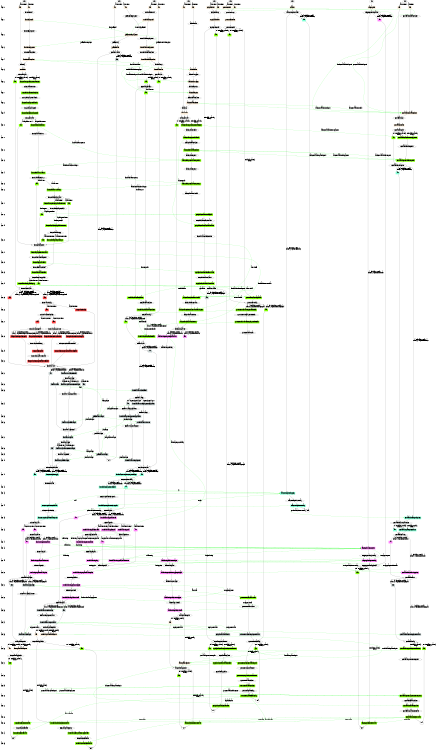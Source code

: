 digraph state_graph {
	rankdir=TB;
	size="8,5;"
	layer_0 [shape=plaintext, label="layer 0"];
	layer_1 [shape=plaintext, label="layer 1"];
	layer_0 -> layer_1 [style=invis];
	layer_2 [shape=plaintext, label="layer 2"];
	layer_1 -> layer_2 [style=invis];
	layer_3 [shape=plaintext, label="layer 3"];
	layer_2 -> layer_3 [style=invis];
	layer_4 [shape=plaintext, label="layer 4"];
	layer_3 -> layer_4 [style=invis];
	layer_5 [shape=plaintext, label="layer 5"];
	layer_4 -> layer_5 [style=invis];
	layer_6 [shape=plaintext, label="layer 6"];
	layer_5 -> layer_6 [style=invis];
	layer_7 [shape=plaintext, label="layer 7"];
	layer_6 -> layer_7 [style=invis];
	layer_8 [shape=plaintext, label="layer 8"];
	layer_7 -> layer_8 [style=invis];
	layer_9 [shape=plaintext, label="layer 9"];
	layer_8 -> layer_9 [style=invis];
	layer_10 [shape=plaintext, label="layer 10"];
	layer_9 -> layer_10 [style=invis];
	layer_11 [shape=plaintext, label="layer 11"];
	layer_10 -> layer_11 [style=invis];
	layer_12 [shape=plaintext, label="layer 12"];
	layer_11 -> layer_12 [style=invis];
	layer_13 [shape=plaintext, label="layer 13"];
	layer_12 -> layer_13 [style=invis];
	layer_14 [shape=plaintext, label="layer 14"];
	layer_13 -> layer_14 [style=invis];
	layer_15 [shape=plaintext, label="layer 15"];
	layer_14 -> layer_15 [style=invis];
	layer_16 [shape=plaintext, label="layer 16"];
	layer_15 -> layer_16 [style=invis];
	layer_17 [shape=plaintext, label="layer 17"];
	layer_16 -> layer_17 [style=invis];
	layer_18 [shape=plaintext, label="layer 18"];
	layer_17 -> layer_18 [style=invis];
	layer_19 [shape=plaintext, label="layer 19"];
	layer_18 -> layer_19 [style=invis];
	layer_20 [shape=plaintext, label="layer 20"];
	layer_19 -> layer_20 [style=invis];
	layer_21 [shape=plaintext, label="layer 21"];
	layer_20 -> layer_21 [style=invis];
	layer_22 [shape=plaintext, label="layer 22"];
	layer_21 -> layer_22 [style=invis];
	layer_23 [shape=plaintext, label="layer 23"];
	layer_22 -> layer_23 [style=invis];
	layer_24 [shape=plaintext, label="layer 24"];
	layer_23 -> layer_24 [style=invis];
	layer_25 [shape=plaintext, label="layer 25"];
	layer_24 -> layer_25 [style=invis];
	layer_26 [shape=plaintext, label="layer 26"];
	layer_25 -> layer_26 [style=invis];
	layer_27 [shape=plaintext, label="layer 27"];
	layer_26 -> layer_27 [style=invis];
	layer_28 [shape=plaintext, label="layer 28"];
	layer_27 -> layer_28 [style=invis];
	layer_29 [shape=plaintext, label="layer 29"];
	layer_28 -> layer_29 [style=invis];
	layer_30 [shape=plaintext, label="layer 30"];
	layer_29 -> layer_30 [style=invis];
	layer_31 [shape=plaintext, label="layer 31"];
	layer_30 -> layer_31 [style=invis];
	layer_32 [shape=plaintext, label="layer 32"];
	layer_31 -> layer_32 [style=invis];
	layer_33 [shape=plaintext, label="layer 33"];
	layer_32 -> layer_33 [style=invis];
	layer_34 [shape=plaintext, label="layer 34"];
	layer_33 -> layer_34 [style=invis];
	layer_35 [shape=plaintext, label="layer 35"];
	layer_34 -> layer_35 [style=invis];
	layer_36 [shape=plaintext, label="layer 36"];
	layer_35 -> layer_36 [style=invis];
	layer_37 [shape=plaintext, label="layer 37"];
	layer_36 -> layer_37 [style=invis];
	layer_38 [shape=plaintext, label="layer 38"];
	layer_37 -> layer_38 [style=invis];
	layer_39 [shape=plaintext, label="layer 39"];
	layer_38 -> layer_39 [style=invis];
	layer_40 [shape=plaintext, label="layer 40"];
	layer_39 -> layer_40 [style=invis];
	layer_41 [shape=plaintext, label="layer 41"];
	layer_40 -> layer_41 [style=invis];
	layer_42 [shape=plaintext, label="layer 42"];
	layer_41 -> layer_42 [style=invis];
	layer_43 [shape=plaintext, label="layer 43"];
	layer_42 -> layer_43 [style=invis];
	layer_44 [shape=plaintext, label="layer 44"];
	layer_43 -> layer_44 [style=invis];
	layer_45 [shape=plaintext, label="layer 45"];
	layer_44 -> layer_45 [style=invis];
	layer_46 [shape=plaintext, label="layer 46"];
	layer_45 -> layer_46 [style=invis];
	layer_47 [shape=plaintext, label="layer 47"];
	layer_46 -> layer_47 [style=invis];
	layer_48 [shape=plaintext, label="layer 48"];
	layer_47 -> layer_48 [style=invis];
	layer_49 [shape=plaintext, label="layer 49"];
	layer_48 -> layer_49 [style=invis];
	layer_50 [shape=plaintext, label="layer 50"];
	layer_49 -> layer_50 [style=invis];
	layer_51 [shape=plaintext, label="layer 51"];
	layer_50 -> layer_51 [style=invis];
	layer_52 [shape=plaintext, label="layer 52"];
	layer_51 -> layer_52 [style=invis];
	layer_53 [shape=plaintext, label="layer 53"];
	layer_52 -> layer_53 [style=invis];
	layer_54 [shape=plaintext, label="layer 54"];
	layer_53 -> layer_54 [style=invis];
	layer_55 [shape=plaintext, label="layer 55"];
	layer_54 -> layer_55 [style=invis];
	layer_56 [shape=plaintext, label="layer 56"];
	layer_55 -> layer_56 [style=invis];
	layer_57 [shape=plaintext, label="layer 57"];
	layer_56 -> layer_57 [style=invis];
	layer_58 [shape=plaintext, label="layer 58"];
	layer_57 -> layer_58 [style=invis];
	layer_59 [shape=plaintext, label="layer 59"];
	layer_58 -> layer_59 [style=invis];
	layer_60 [shape=plaintext, label="layer 60"];
	layer_59 -> layer_60 [style=invis];
	layer_61 [shape=plaintext, label="layer 61"];
	layer_60 -> layer_61 [style=invis];
	layer_62 [shape=plaintext, label="layer 62"];
	layer_61 -> layer_62 [style=invis];
	layer_63 [shape=plaintext, label="layer 63"];
	layer_62 -> layer_63 [style=invis];
	layer_64 [shape=plaintext, label="layer 64"];
	layer_63 -> layer_64 [style=invis];
	layer_65 [shape=plaintext, label="layer 65"];
	layer_64 -> layer_65 [style=invis];
	
	/* States */
	firm_FirmHousingPrice [label = "FirmHousingPrice"]
	firm_FirmHousingSell [label = "FirmHousingSell"]
	firm_FirmHousingMarket [label = "FirmHousingMarket"]
	firm_FirmCreditCheckTaxRate [label = "FirmCreditCheckTaxRate"]
	firm_end [label = "end"]
	firm_FirmCreditInsolvencyCheck [label = "FirmCreditInsolvencyCheck"]
	firm_FirmCreditDividendPayments [label = "FirmCreditDividendPayments"]
	firm_FirmCreditBalanceSheet [label = "FirmCreditBalanceSheet"]
	firm_FirmCreditBankruptcy [label = "FirmCreditBankruptcy"]
	firm_FirmCreditLiquidityRecheck [label = "FirmCreditLiquidityRecheck"]
	firm_FirmCreditIlliquidityStatus [label = "FirmCreditIlliquidityStatus"]
	firm_FirmCreditLoanBorrow2 [label = "FirmCreditLoanBorrow2"]
	firm_FirmCreditLoanBorrow1 [label = "FirmCreditLoanBorrow1"]
	firm_FirmCreditPayments [label = "FirmCreditPayments"]
	firm_FirmCreditStatus [label = "FirmCreditStatus"]
	firm_FirmCreditLiquidityNeed [label = "FirmCreditLiquidityNeed"]
	firm_FirmCreditComputeDividends [label = "FirmCreditComputeDividends"]
	firm_FirmCreditInvestment [label = "FirmCreditInvestment"]
	firm_FirmConstructionLabourDemand [label = "FirmConstructionLabourDemand"]
	firm_FirmProductionLabourDemand [label = "FirmProductionLabourDemand"]
	firm_FirmProductionPlanning [label = "FirmProductionPlanning"]
	firm_FirmProductionConstructor [label = "FirmProductionConstructor"]
	firm_FirmProductionRegular [label = "FirmProductionRegular"]
	firm_FirmProductionRoleCheck [label = "FirmProductionRoleCheck"]
	firm_FirmProductionSkip [label = "FirmProductionSkip"]
	firm_FirmProductionStart [label = "FirmProductionStart"]
	firm_FirmLabourWageAdjustment [label = "FirmLabourWageAdjustment"]
	firm_FirmLabourPayWages [label = "FirmLabourPayWages"]
	firm_FirmLabourStage2End [label = "FirmLabourStage2End"]
	firm_FirmLabourStage2 [label = "FirmLabourStage2"]
	firm_FirmLabourStage1Application [label = "FirmLabourStage1Application"]
	firm_FirmLabourStage1End [label = "FirmLabourStage1End"]
	firm_FirmLabourStage1 [label = "FirmLabourStage1"]
	firm_FirmLabourStart [label = "FirmLabourStart"]
	firm_FirmConsumptionPrice [label = "FirmConsumptionPrice"]
	firm_FirmReceiveSales [label = "FirmReceiveSales"]
	firm_FirmHousingStart [label = "FirmHousingStart"]
	firm_FirmConsumptionStart [label = "FirmConsumptionStart"]
	firm_FirmCreditPolicyChecks [label = "FirmCreditPolicyChecks"]
	firm_FirmUpdateDeposits [label = "FirmUpdateDeposits"]
	firm_FirmCreditStart [label = "FirmCreditStart"]
	firm_FirmInitBalanceSheet [label = "FirmInitBalanceSheet"]
	firm_FirmInitEmployment [label = "FirmInitEmployment"]
	firm_FirmLoop [label = "FirmLoop"]
	firm_FirmInitPostId [label = "FirmInitPostId"]
	firm_start [label = "start"]
	household_HHHousingWriteOff [label = "HHHousingWriteOff"]
	household_HHHousingPayments [label = "HHHousingPayments"]
	household_HHHousingBargain [label = "HHHousingBargain"]
	household_HHHousingRevenue [label = "HHHousingRevenue"]
	household_HHHousingCheckWealth [label = "HHHousingCheckWealth"]
	household_HHHousingPrice [label = "HHHousingPrice"]
	household_HHHousingRole [label = "HHHousingRole"]
	household_HHCreditCheckTaxRate [label = "HHCreditCheckTaxRate"]
	household_HHCreditUpdateAnnuity [label = "HHCreditUpdateAnnuity"]
	household_end [label = "end"]
	household_HHCreditBalanceSheet [label = "HHCreditBalanceSheet"]
	household_HHCreditIsCapitalist [label = "HHCreditIsCapitalist"]
	household_HHCreditMonthly [label = "HHCreditMonthly"]
	household_HHLabourEmploymentStatus [label = "HHLabourEmploymentStatus"]
	household_HHLabourPayroll [label = "HHLabourPayroll"]
	household_HHLabourStage1Placement [label = "HHLabourStage1Placement"]
	household_HHLabourStage1Applications [label = "HHLabourStage1Applications"]
	household_HHLabourStage2 [label = "HHLabourStage2"]
	household_HHLabourStage1 [label = "HHLabourStage1"]
	household_HHLabourStart [label = "HHLabourStart"]
	household_HHConsumptionRecieveGoods [label = "HHConsumptionRecieveGoods"]
	household_HHHousingStart [label = "HHHousingStart"]
	household_HHConsumptionWeekly [label = "HHConsumptionWeekly"]
	household_HHConsumptionStart [label = "HHConsumptionStart"]
	household_HHCreditPolicyChecks [label = "HHCreditPolicyChecks"]
	household_HouseholdUpdateDeposits [label = "HouseholdUpdateDeposits"]
	household_HHCreditStart [label = "HHCreditStart"]
	household_HouseholdInitBalanceSheet [label = "HouseholdInitBalanceSheet"]
	household_HouseholdInitEmployment [label = "HouseholdInitEmployment"]
	household_HouseholdLoop [label = "HouseholdLoop"]
	household_HouseholdInitPostId [label = "HouseholdInitPostId"]
	household_start [label = "start"]
	equityfund_EFCreditPolicyChecks [label = "EFCreditPolicyChecks"]
	equityfund_EFCreditBalanceSheet [label = "EFCreditBalanceSheet"]
	equityfund_end [label = "end"]
	equityfund_EFCreditDistributeShares [label = "EFCreditDistributeShares"]
	equityfund_EFCreditShareCollectionFirms [label = "EFCreditShareCollectionFirms"]
	equityfund_EFCreditShareCollectionBanks [label = "EFCreditShareCollectionBanks"]
	equityfund_EFCreditIncomeStatement [label = "EFCreditIncomeStatement"]
	equityfund_EFLabourMarket [label = "EFLabourMarket"]
	equityfund_EquityFundCredit [label = "EquityFundCredit"]
	equityfund_EquityFundLoop [label = "EquityFundLoop"]
	equityfund_start [label = "start"]
	bank_BankHousingWriteOff [label = "BankHousingWriteOff"]
	bank_BankHousingMortgages [label = "BankHousingMortgages"]
	bank_BankHousingSales [label = "BankHousingSales"]
	bank_BankHousingCrediting [label = "BankHousingCrediting"]
	bank_end [label = "end"]
	bank_BankCreditLoanInterests [label = "BankCreditLoanInterests"]
	bank_BankCreditNewEntrants [label = "BankCreditNewEntrants"]
	bank_BankCreditLoanWriteOffs [label = "BankCreditLoanWriteOffs"]
	bank_BankCreditRequest2 [label = "BankCreditRequest2"]
	bank_BankCreditRequest1 [label = "BankCreditRequest1"]
	bank_BankCreditBalanceSheet [label = "BankCreditBalanceSheet"]
	bank_BankCreditDividends [label = "BankCreditDividends"]
	bank_BankHousingMarket [label = "BankHousingMarket"]
	bank_BankCreditPolicyChecks [label = "BankCreditPolicyChecks"]
	bank_BankUpdateDeposits [label = "BankUpdateDeposits"]
	bank_BankCreditStart [label = "BankCreditStart"]
	bank_BankInitBalanceSheet [label = "BankInitBalanceSheet"]
	bank_BankInitDeposits [label = "BankInitDeposits"]
	bank_BankInitMortgages [label = "BankInitMortgages"]
	bank_BankLoop [label = "BankLoop"]
	bank_BankInitLoans [label = "BankInitLoans"]
	bank_start [label = "start"]
	government_GovernmentUpdatePolicy [label = "GovernmentUpdatePolicy"]
	government_GovernmentBalanceSheet [label = "GovernmentBalanceSheet"]
	government_GovernmentIncomeStatement [label = "GovernmentIncomeStatement"]
	government_end [label = "end"]
	government_GovernmentLabourTax [label = "GovernmentLabourTax"]
	government_GovernmentUnemploymentBenefits [label = "GovernmentUnemploymentBenefits"]
	government_GovernmentMonthly [label = "GovernmentMonthly"]
	government_GovernmentFiscalPolicy [label = "GovernmentFiscalPolicy"]
	government_GovernmentLabourStatus [label = "GovernmentLabourStatus"]
	government_GovernmentCredit [label = "GovernmentCredit"]
	government_GovernmentLoop [label = "GovernmentLoop"]
	government_start [label = "start"]
	centralbank_CentralBankUpdateInterestRate [label = "CentralBankUpdateInterestRate"]
	centralbank_CentralBankBalanceSheet [label = "CentralBankBalanceSheet"]
	centralbank_CentralBankGovernmentRequests [label = "CentralBankGovernmentRequests"]
	centralbank_end [label = "end"]
	centralbank_CentralBankDebtRequests [label = "CentralBankDebtRequests"]
	centralbank_CentralBankPolicy [label = "CentralBankPolicy"]
	centralbank_CentralBankLabour [label = "CentralBankLabour"]
	centralbank_CentralBankHousing [label = "CentralBankHousing"]
	centralbank_CentralBankConsumptionPrices [label = "CentralBankConsumptionPrices"]
	centralbank_CentralBankConsumption [label = "CentralBankConsumption"]
	centralbank_CentralBankCredit [label = "CentralBankCredit"]
	centralbank_CentralBankLoop [label = "CentralBankLoop"]
	centralbank_CentralBankInitBalanceSheet [label = "CentralBankInitBalanceSheet"]
	centralbank_start [label = "start"]
	jpoffice_JPOLabourStage2 [label = "JPOLabourStage2"]
	jpoffice_end [label = "end"]
	jpoffice_JPOLabourMarket [label = "JPOLabourMarket"]
	jpoffice_JPOfficeLoop [label = "JPOfficeLoop"]
	jpoffice_JPOfficeInitEmployment [label = "JPOfficeInitEmployment"]
	jpoffice_start [label = "start"]
	mall_MallConsumptionSummary [label = "MallConsumptionSummary"]
	mall_end [label = "end"]
	mall_MallConsumptionMarket [label = "MallConsumptionMarket"]
	mall_start [label = "start"]
	reagency_REAgencyHousingSummary [label = "REAgencyHousingSummary"]
	reagency_end [label = "end"]
	reagency_REAgencyCreditPolicyChecks [label = "REAgencyCreditPolicyChecks"]
	reagency_REAgencyHousingMarket [label = "REAgencyHousingMarket"]
	reagency_start [label = "start"]
	firm_idle_start_FirmInitPostId [label = "idle", shape = box,style=filled,color=antiquewhite];
	firm_idle_start_FirmLoop [label = "idle", shape = box,style=filled,color=antiquewhite];
	firm_firm_init_post_id_FirmInitPostId_FirmInitEmployment [label = "firm_init_post_id", shape = box,style=filled,color=antiquewhite];
	firm_firm_init_employment_FirmInitEmployment_FirmInitBalanceSheet [label = "firm_init_employment", shape = box,style=filled,color=antiquewhite];
	firm_firm_init_balancesheet_FirmInitBalanceSheet_FirmLoop [label = "firm_init_balancesheet", shape = box,style=filled,color=antiquewhite];
	firm_firm_iterate_FirmLoop_FirmCreditStart [label = "firm_iterate", shape = box,style=filled,color=antiquewhite];
	firm_idle_FirmUpdateDeposits_FirmCreditPolicyChecks [label = "idle", shape = box,style=filled,color=antiquewhite];
	firm_firm_update_bank_account_FirmUpdateDeposits_FirmCreditPolicyChecks [label = "firm_update_bank_account", shape = box,style=filled,color=antiquewhite];
	firm_idle_FirmConsumptionStart_FirmHousingStart [label = "idle", shape = box,style=filled,color=aquamarine];
	firm_firm_consumption_supply_FirmConsumptionStart_FirmReceiveSales [label = "firm_consumption_supply", shape = box,style=filled,color=aquamarine];
	firm_firm_consumption_receive_sales_FirmReceiveSales_FirmConsumptionPrice [label = "firm_consumption_receive_sales", shape = box,style=filled,color=aquamarine];
	firm_firm_consumption_update_market_price_FirmConsumptionPrice_FirmHousingStart [label = "firm_consumption_update_market_price", shape = box,style=filled,color=aquamarine];
	firm_idle_FirmLabourStart_FirmConsumptionStart [label = "idle", shape = box,style=filled,color=azure3];
	firm_firm_labour_workforce_needed_FirmLabourStart_FirmLabourStage1 [label = "firm_labour_workforce_needed", shape = box,style=filled,color=azure3];
	firm_idle_FirmLabourStage1_FirmLabourStage1End [label = "idle", shape = box,style=filled,color=azure3];
	firm_firm_labour_fire_FirmLabourStage1_FirmLabourStage1End [label = "firm_labour_fire", shape = box,style=filled,color=azure3];
	firm_firm_labour_job_announcement_stage1_FirmLabourStage1_FirmLabourStage1Application [label = "firm_labour_job_announcement_stage1", shape = box,style=filled,color=azure3];
	firm_firm_labour_job_offer_stage1_FirmLabourStage1Application_FirmLabourStage1End [label = "firm_labour_job_offer_stage1", shape = box,style=filled,color=azure3];
	firm_firm_labour_update_FirmLabourStage1End_FirmLabourStage2 [label = "firm_labour_update", shape = box,style=filled,color=azure3];
	firm_firm_labour_job_announcement_stage2_FirmLabourStage2_FirmLabourStage2End [label = "firm_labour_job_announcement_stage2", shape = box,style=filled,color=azure3];
	firm_idle_FirmLabourStage2_FirmConsumptionStart [label = "idle", shape = box,style=filled,color=azure3];
	firm_firm_labour_job_offer_stage2_FirmLabourStage2End_FirmConsumptionStart [label = "firm_labour_job_offer_stage2", shape = box,style=filled,color=azure3];
	firm_idle_FirmLabourPayWages_FirmUpdateDeposits [label = "idle", shape = box,style=filled,color=azure3];
	firm_firm_labour_pay_wages_FirmLabourPayWages_FirmLabourWageAdjustment [label = "firm_labour_pay_wages", shape = box,style=filled,color=azure3];
	firm_firm_labour_trace_wages_FirmLabourWageAdjustment_FirmUpdateDeposits [label = "firm_labour_trace_wages", shape = box,style=filled,color=azure3];
	firm_idle_FirmProductionStart_FirmLabourStart [label = "idle", shape = box,style=filled,color=brown1];
	firm_idle_FirmProductionStart_FirmProductionSkip [label = "idle", shape = box,style=filled,color=brown1];
	firm_firm_production_skip_FirmProductionSkip_FirmLabourStart [label = "firm_production_skip", shape = box,style=filled,color=brown1];
	firm_idle_FirmProductionSkip_FirmProductionRoleCheck [label = "idle", shape = box,style=filled,color=brown1];
	firm_idle_FirmProductionRoleCheck_FirmProductionRegular [label = "idle", shape = box,style=filled,color=brown1];
	firm_idle_FirmProductionRoleCheck_FirmProductionConstructor [label = "idle", shape = box,style=filled,color=brown1];
	firm_firm_production_produce_goods_FirmProductionRegular_FirmLabourStart [label = "firm_production_produce_goods", shape = box,style=filled,color=brown1];
	firm_firm_production_set_price_FirmProductionRegular_FirmProductionPlanning [label = "firm_production_set_price", shape = box,style=filled,color=brown1];
	firm_firm_production_plan_FirmProductionPlanning_FirmProductionLabourDemand [label = "firm_production_plan", shape = box,style=filled,color=brown1];
	firm_firm_production_compute_labour_demand_FirmProductionLabourDemand_FirmLabourStart [label = "firm_production_compute_labour_demand", shape = box,style=filled,color=brown1];
	firm_firm_production_construct_houses_FirmProductionConstructor_FirmLabourStart [label = "firm_production_construct_houses", shape = box,style=filled,color=brown1];
	firm_firm_production_construction_plan_FirmProductionConstructor_FirmConstructionLabourDemand [label = "firm_production_construction_plan", shape = box,style=filled,color=brown1];
	firm_firm_production_construction_labour_demand_FirmConstructionLabourDemand_FirmLabourStart [label = "firm_production_construction_labour_demand", shape = box,style=filled,color=brown1];
	firm_idle_FirmCreditStart_FirmProductionStart [label = "idle", shape = box,style=filled,color=chartreuse1];
	firm_firm_credit_compute_income_statement_FirmCreditStart_FirmCreditInvestment [label = "firm_credit_compute_income_statement", shape = box,style=filled,color=chartreuse1];
	firm_firm_credit_investment_decisions_FirmCreditInvestment_FirmCreditComputeDividends [label = "firm_credit_investment_decisions", shape = box,style=filled,color=chartreuse1];
	firm_firm_credit_compute_dividends_FirmCreditComputeDividends_FirmCreditLiquidityNeed [label = "firm_credit_compute_dividends", shape = box,style=filled,color=chartreuse1];
	firm_firm_credit_check_liquidity_need_FirmCreditLiquidityNeed_FirmCreditStatus [label = "firm_credit_check_liquidity_need", shape = box,style=filled,color=chartreuse1];
	firm_idle_FirmCreditStatus_FirmCreditPayments [label = "idle", shape = box,style=filled,color=chartreuse1];
	firm_firm_credit_demand_loans_1_FirmCreditStatus_FirmCreditLoanBorrow1 [label = "firm_credit_demand_loans_1", shape = box,style=filled,color=chartreuse1];
	firm_firm_credit_borrow_loans_1_FirmCreditLoanBorrow1_FirmCreditLoanBorrow2 [label = "firm_credit_borrow_loans_1", shape = box,style=filled,color=chartreuse1];
	firm_idle_FirmCreditLoanBorrow2_FirmCreditPayments [label = "idle", shape = box,style=filled,color=chartreuse1];
	firm_firm_credit_borrow_loans_2_FirmCreditLoanBorrow2_FirmCreditIlliquidityStatus [label = "firm_credit_borrow_loans_2", shape = box,style=filled,color=chartreuse1];
	firm_idle_FirmCreditIlliquidityStatus_FirmCreditPayments [label = "idle", shape = box,style=filled,color=chartreuse1];
	firm_firm_credit_request_equityfund_investment_FirmCreditIlliquidityStatus_FirmCreditLiquidityRecheck [label = "firm_credit_request_equityfund_investment", shape = box,style=filled,color=chartreuse1];
	firm_idle_FirmCreditLiquidityRecheck_FirmCreditPayments [label = "idle", shape = box,style=filled,color=chartreuse1];
	firm_firm_credit_check_equityfund_investment_FirmCreditLiquidityRecheck_FirmCreditBankruptcy [label = "firm_credit_check_equityfund_investment", shape = box,style=filled,color=chartreuse1];
	firm_idle_FirmCreditBankruptcy_FirmCreditPayments [label = "idle", shape = box,style=filled,color=chartreuse1];
	firm_firm_credit_illiquidity_bankrupt_FirmCreditBankruptcy_FirmCreditBalanceSheet [label = "firm_credit_illiquidity_bankrupt", shape = box,style=filled,color=chartreuse1];
	firm_firm_credit_pay_interest_on_loans_FirmCreditPayments_FirmCreditDividendPayments [label = "firm_credit_pay_interest_on_loans", shape = box,style=filled,color=chartreuse1];
	firm_firm_credit_pay_dividends_FirmCreditDividendPayments_FirmCreditBalanceSheet [label = "firm_credit_pay_dividends", shape = box,style=filled,color=chartreuse1];
	firm_firm_credit_do_balance_sheet_FirmCreditBalanceSheet_FirmCreditInsolvencyCheck [label = "firm_credit_do_balance_sheet", shape = box,style=filled,color=chartreuse1];
	firm_idle_FirmCreditInsolvencyCheck_FirmProductionStart [label = "idle", shape = box,style=filled,color=chartreuse1];
	firm_firm_credit_insolvency_bankruptcy_FirmCreditInsolvencyCheck_FirmProductionStart [label = "firm_credit_insolvency_bankruptcy", shape = box,style=filled,color=chartreuse1];
	firm_idle_FirmCreditPolicyChecks_end [label = "idle", shape = box,style=filled,color=chartreuse1];
	firm_firm_credit_check_interest_rate_FirmCreditPolicyChecks_FirmCreditCheckTaxRate [label = "firm_credit_check_interest_rate", shape = box,style=filled,color=chartreuse1];
	firm_firm_credit_check_tax_rate_FirmCreditCheckTaxRate_end [label = "firm_credit_check_tax_rate", shape = box,style=filled,color=chartreuse1];
	firm_idle_FirmHousingStart_FirmLabourPayWages [label = "idle", shape = box,style=filled,color=orchid1];
	firm_idle_FirmHousingStart_FirmHousingMarket [label = "idle", shape = box,style=filled,color=orchid1];
	firm_idle_FirmHousingMarket_FirmLabourPayWages [label = "idle", shape = box,style=filled,color=orchid1];
	firm_firm_housing_enter_market_FirmHousingMarket_FirmHousingSell [label = "firm_housing_enter_market", shape = box,style=filled,color=orchid1];
	firm_firm_housing_collect_sale_revenues_FirmHousingSell_FirmHousingPrice [label = "firm_housing_collect_sale_revenues", shape = box,style=filled,color=orchid1];
	firm_firm_housing_update_market_price_FirmHousingPrice_FirmLabourPayWages [label = "firm_housing_update_market_price", shape = box,style=filled,color=orchid1];
	household_idle_start_HouseholdInitPostId [label = "idle", shape = box,style=filled,color=antiquewhite];
	household_idle_start_HouseholdLoop [label = "idle", shape = box,style=filled,color=antiquewhite];
	household_household_init_post_id_HouseholdInitPostId_HouseholdInitEmployment [label = "household_init_post_id", shape = box,style=filled,color=antiquewhite];
	household_household_init_employment_HouseholdInitEmployment_HouseholdInitBalanceSheet [label = "household_init_employment", shape = box,style=filled,color=antiquewhite];
	household_household_init_balancesheet_HouseholdInitBalanceSheet_HouseholdLoop [label = "household_init_balancesheet", shape = box,style=filled,color=antiquewhite];
	household_household_iterate_HouseholdLoop_HHCreditStart [label = "household_iterate", shape = box,style=filled,color=antiquewhite];
	household_idle_HouseholdUpdateDeposits_HHCreditPolicyChecks [label = "idle", shape = box,style=filled,color=antiquewhite];
	household_household_update_bank_account_HouseholdUpdateDeposits_HHCreditPolicyChecks [label = "household_update_bank_account", shape = box,style=filled,color=antiquewhite];
	household_idle_HHConsumptionStart_HHConsumptionWeekly [label = "idle", shape = box,style=filled,color=aquamarine];
	household_household_consumption_compute_budget_HHConsumptionStart_HHConsumptionWeekly [label = "household_consumption_compute_budget", shape = box,style=filled,color=aquamarine];
	household_idle_HHConsumptionWeekly_HHHousingStart [label = "idle", shape = box,style=filled,color=aquamarine];
	household_household_consumption_demand_HHConsumptionWeekly_HHConsumptionRecieveGoods [label = "household_consumption_demand", shape = box,style=filled,color=aquamarine];
	household_household_consumption_recieve_goods_HHConsumptionRecieveGoods_HHHousingStart [label = "household_consumption_recieve_goods", shape = box,style=filled,color=aquamarine];
	household_idle_HHLabourStart_HHConsumptionStart [label = "idle", shape = box,style=filled,color=azure3];
	household_household_labour_check_fired_HHLabourStart_HHLabourStage1 [label = "household_labour_check_fired", shape = box,style=filled,color=azure3];
	household_household_labour_reemployment_application_HHLabourStage1_HHLabourStage2 [label = "household_labour_reemployment_application", shape = box,style=filled,color=azure3];
	household_idle_HHLabourStage1_HHLabourStage1Applications [label = "idle", shape = box,style=filled,color=azure3];
	household_household_labour_turnover_HHLabourStage2_HHConsumptionStart [label = "household_labour_turnover", shape = box,style=filled,color=azure3];
	household_household_labour_employment_application_HHLabourStage1Applications_HHLabourStage1Placement [label = "household_labour_employment_application", shape = box,style=filled,color=azure3];
	household_household_labour_employment_HHLabourStage1Placement_HHConsumptionStart [label = "household_labour_employment", shape = box,style=filled,color=azure3];
	household_idle_HHLabourPayroll_HouseholdUpdateDeposits [label = "idle", shape = box,style=filled,color=azure3];
	household_household_labour_receive_wage_HHLabourPayroll_HHLabourEmploymentStatus [label = "household_labour_receive_wage", shape = box,style=filled,color=azure3];
	household_household_labour_report_status_HHLabourEmploymentStatus_HouseholdUpdateDeposits [label = "household_labour_report_status", shape = box,style=filled,color=azure3];
	household_idle_HHCreditStart_HHCreditMonthly [label = "idle", shape = box,style=filled,color=chartreuse1];
	household_idle_HHCreditStart_HHCreditIsCapitalist [label = "idle", shape = box,style=filled,color=chartreuse1];
	household_idle_HHCreditIsCapitalist_HHCreditBalanceSheet [label = "idle", shape = box,style=filled,color=chartreuse1];
	household_household_credit_collect_shares_HHCreditIsCapitalist_HHCreditBalanceSheet [label = "household_credit_collect_shares", shape = box,style=filled,color=chartreuse1];
	household_household_credit_do_balance_sheet_HHCreditBalanceSheet_HHCreditMonthly [label = "household_credit_do_balance_sheet", shape = box,style=filled,color=chartreuse1];
	household_idle_HHCreditMonthly_HHLabourStart [label = "idle", shape = box,style=filled,color=chartreuse1];
	household_household_credit_collect_benefits_HHCreditMonthly_HHLabourStart [label = "household_credit_collect_benefits", shape = box,style=filled,color=chartreuse1];
	household_idle_HHCreditPolicyChecks_end [label = "idle", shape = box,style=filled,color=chartreuse1];
	household_household_credit_check_interest_rate_HHCreditPolicyChecks_HHCreditUpdateAnnuity [label = "household_credit_check_interest_rate", shape = box,style=filled,color=chartreuse1];
	household_household_credit_update_mortgage_rates_HHCreditUpdateAnnuity_HHCreditCheckTaxRate [label = "household_credit_update_mortgage_rates", shape = box,style=filled,color=chartreuse1];
	household_household_credit_check_tax_rate_HHCreditCheckTaxRate_end [label = "household_credit_check_tax_rate", shape = box,style=filled,color=chartreuse1];
	household_idle_HHHousingStart_HHLabourPayroll [label = "idle", shape = box,style=filled,color=orchid1];
	household_household_housing_market_role_HHHousingStart_HHHousingRole [label = "household_housing_market_role", shape = box,style=filled,color=orchid1];
	household_idle_HHHousingRole_HHHousingPrice [label = "idle", shape = box,style=filled,color=orchid1];
	household_household_housing_check_wealth_HHHousingRole_HHHousingCheckWealth [label = "household_housing_check_wealth", shape = box,style=filled,color=orchid1];
	household_household_housing_sell_HHHousingRole_HHHousingRevenue [label = "household_housing_sell", shape = box,style=filled,color=orchid1];
	household_household_housing_fire_sell_HHHousingRole_HHHousingRevenue [label = "household_housing_fire_sell", shape = box,style=filled,color=orchid1];
	household_household_housing_collect_sale_revenue_HHHousingRevenue_HHHousingPrice [label = "household_housing_collect_sale_revenue", shape = box,style=filled,color=orchid1];
	household_idle_HHHousingCheckWealth_HHHousingPrice [label = "idle", shape = box,style=filled,color=orchid1];
	household_household_housing_enter_market_HHHousingCheckWealth_HHHousingBargain [label = "household_housing_enter_market", shape = box,style=filled,color=orchid1];
	household_household_housing_buy_HHHousingBargain_HHHousingPrice [label = "household_housing_buy", shape = box,style=filled,color=orchid1];
	household_household_housing_update_market_price_HHHousingPrice_HHHousingPayments [label = "household_housing_update_market_price", shape = box,style=filled,color=orchid1];
	household_household_housing_pay_mortgages_HHHousingPayments_HHHousingWriteOff [label = "household_housing_pay_mortgages", shape = box,style=filled,color=orchid1];
	household_household_housing_debt_writeoff_HHHousingWriteOff_HHLabourPayroll [label = "household_housing_debt_writeoff", shape = box,style=filled,color=orchid1];
	equityfund_equityfund_init_start_EquityFundLoop [label = "equityfund_init", shape = box,style=filled,color=antiquewhite];
	equityfund_idle_start_EquityFundLoop [label = "idle", shape = box,style=filled,color=antiquewhite];
	equityfund_equityfund_iterate_EquityFundLoop_EquityFundCredit [label = "equityfund_iterate", shape = box,style=filled,color=antiquewhite];
	equityfund_idle_EFLabourMarket_EFCreditIncomeStatement [label = "idle", shape = box,style=filled,color=azure3];
	equityfund_equityfund_audit_dividends_EFLabourMarket_EFCreditIncomeStatement [label = "equityfund_audit_dividends", shape = box,style=filled,color=azure3];
	equityfund_idle_EquityFundCredit_EFLabourMarket [label = "idle", shape = box,style=filled,color=chartreuse1];
	equityfund_equityfund_credit_invest_illiquids_EquityFundCredit_EFCreditShareCollectionBanks [label = "equityfund_credit_invest_illiquids", shape = box,style=filled,color=chartreuse1];
	equityfund_equityfund_credit_collect_bank_shares_EFCreditShareCollectionBanks_EFCreditShareCollectionFirms [label = "equityfund_credit_collect_bank_shares", shape = box,style=filled,color=chartreuse1];
	equityfund_equityfund_credit_collect_firm_shares_EFCreditShareCollectionFirms_EFCreditDistributeShares [label = "equityfund_credit_collect_firm_shares", shape = box,style=filled,color=chartreuse1];
	equityfund_equityfund_credit_distribute_shares_EFCreditDistributeShares_EFLabourMarket [label = "equityfund_credit_distribute_shares", shape = box,style=filled,color=chartreuse1];
	equityfund_idle_EFCreditIncomeStatement_end [label = "idle", shape = box,style=filled,color=chartreuse1];
	equityfund_equityfund_credit_compute_income_statement_EFCreditIncomeStatement_EFCreditBalanceSheet [label = "equityfund_credit_compute_income_statement", shape = box,style=filled,color=chartreuse1];
	equityfund_equityfund_credit_do_balance_sheet_EFCreditBalanceSheet_EFCreditPolicyChecks [label = "equityfund_credit_do_balance_sheet", shape = box,style=filled,color=chartreuse1];
	equityfund_equityfund_credit_check_tax_rate_EFCreditPolicyChecks_end [label = "equityfund_credit_check_tax_rate", shape = box,style=filled,color=chartreuse1];
	bank_idle_start_BankInitLoans [label = "idle", shape = box,style=filled,color=antiquewhite];
	bank_idle_start_BankLoop [label = "idle", shape = box,style=filled,color=antiquewhite];
	bank_bank_init_loans_BankInitLoans_BankInitMortgages [label = "bank_init_loans", shape = box,style=filled,color=antiquewhite];
	bank_bank_init_mortgages_BankInitMortgages_BankInitDeposits [label = "bank_init_mortgages", shape = box,style=filled,color=antiquewhite];
	bank_bank_init_deposits_BankInitDeposits_BankInitBalanceSheet [label = "bank_init_deposits", shape = box,style=filled,color=antiquewhite];
	bank_bank_init_balancesheet_BankInitBalanceSheet_BankLoop [label = "bank_init_balancesheet", shape = box,style=filled,color=antiquewhite];
	bank_bank_iterate_BankLoop_BankCreditStart [label = "bank_iterate", shape = box,style=filled,color=antiquewhite];
	bank_idle_BankUpdateDeposits_BankCreditPolicyChecks [label = "idle", shape = box,style=filled,color=antiquewhite];
	bank_bank_update_deposits_BankUpdateDeposits_BankCreditPolicyChecks [label = "bank_update_deposits", shape = box,style=filled,color=antiquewhite];
	bank_idle_BankCreditStart_BankHousingMarket [label = "idle", shape = box,style=filled,color=chartreuse1];
	bank_bank_credit_compute_income_statement_BankCreditStart_BankCreditDividends [label = "bank_credit_compute_income_statement", shape = box,style=filled,color=chartreuse1];
	bank_bank_credit_compute_dividends_BankCreditDividends_BankCreditBalanceSheet [label = "bank_credit_compute_dividends", shape = box,style=filled,color=chartreuse1];
	bank_bank_credit_do_balance_sheet_BankCreditBalanceSheet_BankCreditRequest1 [label = "bank_credit_do_balance_sheet", shape = box,style=filled,color=chartreuse1];
	bank_bank_credit_process_loan_requests_1_BankCreditRequest1_BankCreditRequest2 [label = "bank_credit_process_loan_requests_1", shape = box,style=filled,color=chartreuse1];
	bank_bank_credit_process_loan_requests_2_BankCreditRequest2_BankCreditLoanWriteOffs [label = "bank_credit_process_loan_requests_2", shape = box,style=filled,color=chartreuse1];
	bank_bank_credit_recieve_loan_writeoffs_BankCreditLoanWriteOffs_BankCreditNewEntrants [label = "bank_credit_recieve_loan_writeoffs", shape = box,style=filled,color=chartreuse1];
	bank_bank_credit_recieve_new_entrant_loan_requests_BankCreditNewEntrants_BankCreditLoanInterests [label = "bank_credit_recieve_new_entrant_loan_requests", shape = box,style=filled,color=chartreuse1];
	bank_bank_credit_collect_loan_interests_BankCreditLoanInterests_BankHousingMarket [label = "bank_credit_collect_loan_interests", shape = box,style=filled,color=chartreuse1];
	bank_idle_BankCreditPolicyChecks_end [label = "idle", shape = box,style=filled,color=chartreuse1];
	bank_bank_credit_check_interest_rate_BankCreditPolicyChecks_end [label = "bank_credit_check_interest_rate", shape = box,style=filled,color=chartreuse1];
	bank_idle_BankHousingMarket_BankUpdateDeposits [label = "idle", shape = box,style=filled,color=orchid1];
	bank_bank_housing_compute_capital_status_BankHousingMarket_BankHousingCrediting [label = "bank_housing_compute_capital_status", shape = box,style=filled,color=orchid1];
	bank_bank_housing_deliver_mortages_BankHousingCrediting_BankHousingSales [label = "bank_housing_deliver_mortages", shape = box,style=filled,color=orchid1];
	bank_bank_housing_recieve_mortgage_principals_BankHousingSales_BankHousingMortgages [label = "bank_housing_recieve_mortgage_principals", shape = box,style=filled,color=orchid1];
	bank_bank_housing_recieve_mortgages_BankHousingMortgages_BankHousingWriteOff [label = "bank_housing_recieve_mortgages", shape = box,style=filled,color=orchid1];
	bank_bank_housing_debt_writeoff_BankHousingWriteOff_BankUpdateDeposits [label = "bank_housing_debt_writeoff", shape = box,style=filled,color=orchid1];
	government_government_init_start_GovernmentLoop [label = "government_init", shape = box,style=filled,color=antiquewhite];
	government_idle_start_GovernmentLoop [label = "idle", shape = box,style=filled,color=antiquewhite];
	government_government_iterate_GovernmentLoop_GovernmentCredit [label = "government_iterate", shape = box,style=filled,color=antiquewhite];
	government_government_trace_unemployment_status_GovernmentLabourStatus_GovernmentFiscalPolicy [label = "government_trace_unemployment_status", shape = box,style=filled,color=azure3];
	government_idle_GovernmentCredit_GovernmentMonthly [label = "idle", shape = box,style=filled,color=chartreuse1];
	government_government_collect_capital_tax_GovernmentCredit_GovernmentMonthly [label = "government_collect_capital_tax", shape = box,style=filled,color=chartreuse1];
	government_idle_GovernmentMonthly_GovernmentFiscalPolicy [label = "idle", shape = box,style=filled,color=chartreuse1];
	government_government_distribute_general_benefits_GovernmentMonthly_GovernmentUnemploymentBenefits [label = "government_distribute_general_benefits", shape = box,style=filled,color=chartreuse1];
	government_government_distribute_unemployment_benefits_GovernmentUnemploymentBenefits_GovernmentLabourTax [label = "government_distribute_unemployment_benefits", shape = box,style=filled,color=chartreuse1];
	government_government_collect_labour_tax_GovernmentLabourTax_GovernmentLabourStatus [label = "government_collect_labour_tax", shape = box,style=filled,color=chartreuse1];
	government_idle_GovernmentFiscalPolicy_end [label = "idle", shape = box,style=filled,color=chartreuse1];
	government_government_collect_centralbank_profit_GovernmentFiscalPolicy_GovernmentIncomeStatement [label = "government_collect_centralbank_profit", shape = box,style=filled,color=chartreuse1];
	government_government_compute_income_statement_GovernmentIncomeStatement_GovernmentBalanceSheet [label = "government_compute_income_statement", shape = box,style=filled,color=chartreuse1];
	government_government_do_balance_sheet_GovernmentBalanceSheet_GovernmentUpdatePolicy [label = "government_do_balance_sheet", shape = box,style=filled,color=chartreuse1];
	government_government_update_fiscal_policy_GovernmentUpdatePolicy_end [label = "government_update_fiscal_policy", shape = box,style=filled,color=chartreuse1];
	centralbank_idle_start_CentralBankInitBalanceSheet [label = "idle", shape = box,style=filled,color=antiquewhite];
	centralbank_idle_start_CentralBankLoop [label = "idle", shape = box,style=filled,color=antiquewhite];
	centralbank_centralbank_init_balancesheet_CentralBankInitBalanceSheet_CentralBankLoop [label = "centralbank_init_balancesheet", shape = box,style=filled,color=antiquewhite];
	centralbank_centralbank_iterate_CentralBankLoop_CentralBankCredit [label = "centralbank_iterate", shape = box,style=filled,color=antiquewhite];
	centralbank_idle_CentralBankConsumption_CentralBankConsumptionPrices [label = "idle", shape = box,style=filled,color=aquamarine];
	centralbank_centralbank_trace_goods_prices_CentralBankConsumption_CentralBankConsumptionPrices [label = "centralbank_trace_goods_prices", shape = box,style=filled,color=aquamarine];
	centralbank_idle_CentralBankConsumptionPrices_CentralBankHousing [label = "idle", shape = box,style=filled,color=aquamarine];
	centralbank_centralbank_update_price_indices_CentralBankConsumptionPrices_CentralBankHousing [label = "centralbank_update_price_indices", shape = box,style=filled,color=aquamarine];
	centralbank_idle_CentralBankLabour_CentralBankPolicy [label = "idle", shape = box,style=filled,color=azure3];
	centralbank_centralbank_trace_unemployment_status_CentralBankLabour_CentralBankPolicy [label = "centralbank_trace_unemployment_status", shape = box,style=filled,color=azure3];
	centralbank_idle_CentralBankCredit_CentralBankConsumption [label = "idle", shape = box,style=filled,color=chartreuse1];
	centralbank_centralbank_collect_interest_payments_CentralBankCredit_CentralBankDebtRequests [label = "centralbank_collect_interest_payments", shape = box,style=filled,color=chartreuse1];
	centralbank_centralbank_process_debt_requests_CentralBankDebtRequests_CentralBankConsumption [label = "centralbank_process_debt_requests", shape = box,style=filled,color=chartreuse1];
	centralbank_idle_CentralBankPolicy_end [label = "idle", shape = box,style=filled,color=chartreuse1];
	centralbank_centralbank_compute_income_statement_CentralBankPolicy_CentralBankGovernmentRequests [label = "centralbank_compute_income_statement", shape = box,style=filled,color=chartreuse1];
	centralbank_centralbank_process_government_requests_CentralBankGovernmentRequests_CentralBankBalanceSheet [label = "centralbank_process_government_requests", shape = box,style=filled,color=chartreuse1];
	centralbank_centralbank_do_balance_sheet_CentralBankBalanceSheet_CentralBankUpdateInterestRate [label = "centralbank_do_balance_sheet", shape = box,style=filled,color=chartreuse1];
	centralbank_centralbank_set_interest_rate_CentralBankUpdateInterestRate_end [label = "centralbank_set_interest_rate", shape = box,style=filled,color=chartreuse1];
	centralbank_idle_CentralBankHousing_CentralBankLabour [label = "idle", shape = box,style=filled,color=orchid1];
	centralbank_centralbank_trace_housing_prices_CentralBankHousing_CentralBankLabour [label = "centralbank_trace_housing_prices", shape = box,style=filled,color=orchid1];
	jpoffice_idle_start_JPOfficeInitEmployment [label = "idle", shape = box,style=filled,color=antiquewhite];
	jpoffice_idle_start_JPOfficeLoop [label = "idle", shape = box,style=filled,color=antiquewhite];
	jpoffice_jpoffice_init_employment_JPOfficeInitEmployment_JPOfficeLoop [label = "jpoffice_init_employment", shape = box,style=filled,color=antiquewhite];
	jpoffice_jpoffice_iterate_JPOfficeLoop_JPOLabourMarket [label = "jpoffice_iterate", shape = box,style=filled,color=antiquewhite];
	jpoffice_idle_JPOLabourMarket_end [label = "idle", shape = box,style=filled,color=azure3];
	jpoffice_jpoffice_labour_stage1_JPOLabourMarket_JPOLabourStage2 [label = "jpoffice_labour_stage1", shape = box,style=filled,color=azure3];
	jpoffice_jpoffice_labour_stage2_JPOLabourStage2_end [label = "jpoffice_labour_stage2", shape = box,style=filled,color=azure3];
	mall_mall_init_start_MallConsumptionMarket [label = "mall_init", shape = box,style=filled,color=antiquewhite];
	mall_idle_MallConsumptionMarket_end [label = "idle", shape = box,style=filled,color=aquamarine];
	mall_mall_consumption_shopping_MallConsumptionMarket_MallConsumptionSummary [label = "mall_consumption_shopping", shape = box,style=filled,color=aquamarine];
	mall_mall_consumption_summary_MallConsumptionSummary_end [label = "mall_consumption_summary", shape = box,style=filled,color=aquamarine];
	reagency_reagency_init_start_REAgencyHousingMarket [label = "reagency_init", shape = box,style=filled,color=antiquewhite];
	reagency_idle_REAgencyCreditPolicyChecks_end [label = "idle", shape = box,style=filled,color=chartreuse1];
	reagency_reagency_check_interest_rate_REAgencyCreditPolicyChecks_end [label = "reagency_check_interest_rate", shape = box,style=filled,color=chartreuse1];
	reagency_idle_REAgencyHousingMarket_REAgencyCreditPolicyChecks [label = "idle", shape = box,style=filled,color=orchid1];
	reagency_reagency_housing_process_REAgencyHousingMarket_REAgencyHousingSummary [label = "reagency_housing_process", shape = box,style=filled,color=orchid1];
	reagency_reagency_housing_summary_REAgencyHousingSummary_REAgencyCreditPolicyChecks [label = "reagency_housing_summary", shape = box,style=filled,color=orchid1];
	
	/* Transitions */
	firm_start -> firm_idle_start_FirmInitPostId [ label = "a.it_no EQ 0"];
	firm_idle_start_FirmInitPostId -> firm_FirmInitPostId;
	firm_start -> firm_idle_start_FirmLoop [ label = "a.it_no NEQ 0"];
	firm_idle_start_FirmLoop -> firm_FirmLoop;
	firm_FirmInitPostId -> firm_firm_init_post_id_FirmInitPostId_FirmInitEmployment;
	firm_firm_init_post_id_FirmInitPostId_FirmInitEmployment -> firm_FirmInitEmployment;
	firm_FirmInitEmployment -> firm_firm_init_employment_FirmInitEmployment_FirmInitBalanceSheet;
	firm_firm_init_employment_FirmInitEmployment_FirmInitBalanceSheet -> firm_FirmInitBalanceSheet;
	firm_FirmInitBalanceSheet -> firm_firm_init_balancesheet_FirmInitBalanceSheet_FirmLoop;
	firm_firm_init_balancesheet_FirmInitBalanceSheet_FirmLoop -> firm_FirmLoop;
	firm_FirmLoop -> firm_firm_iterate_FirmLoop_FirmCreditStart;
	firm_firm_iterate_FirmLoop_FirmCreditStart -> firm_FirmCreditStart;
	firm_FirmUpdateDeposits -> firm_idle_FirmUpdateDeposits_FirmCreditPolicyChecks [ label = "not ( Periodicity: monthly\nPhase: 0 )"];
	firm_idle_FirmUpdateDeposits_FirmCreditPolicyChecks -> firm_FirmCreditPolicyChecks;
	firm_FirmUpdateDeposits -> firm_firm_update_bank_account_FirmUpdateDeposits_FirmCreditPolicyChecks [ label = "Periodicity: monthly\nPhase: 0"];
	firm_firm_update_bank_account_FirmUpdateDeposits_FirmCreditPolicyChecks -> firm_FirmCreditPolicyChecks;
	firm_FirmConsumptionStart -> firm_idle_FirmConsumptionStart_FirmHousingStart [ label = "not ( Periodicity: weekly\nPhase: a->day_of_week_to_act )"];
	firm_idle_FirmConsumptionStart_FirmHousingStart -> firm_FirmHousingStart;
	firm_FirmConsumptionStart -> firm_firm_consumption_supply_FirmConsumptionStart_FirmReceiveSales [ label = "Periodicity: weekly\nPhase: a->day_of_week_to_act"];
	firm_firm_consumption_supply_FirmConsumptionStart_FirmReceiveSales -> firm_FirmReceiveSales;
	firm_FirmReceiveSales -> firm_firm_consumption_receive_sales_FirmReceiveSales_FirmConsumptionPrice;
	firm_firm_consumption_receive_sales_FirmReceiveSales_FirmConsumptionPrice -> firm_FirmConsumptionPrice;
	firm_FirmConsumptionPrice -> firm_firm_consumption_update_market_price_FirmConsumptionPrice_FirmHousingStart;
	firm_firm_consumption_update_market_price_FirmConsumptionPrice_FirmHousingStart -> firm_FirmHousingStart;
	firm_FirmLabourStart -> firm_idle_FirmLabourStart_FirmConsumptionStart [ label = "not ( Periodicity: monthly\nPhase: a->day_of_month_to_act )"];
	firm_idle_FirmLabourStart_FirmConsumptionStart -> firm_FirmConsumptionStart;
	firm_FirmLabourStart -> firm_firm_labour_workforce_needed_FirmLabourStart_FirmLabourStage1 [ label = "Periodicity: monthly\nPhase: a->day_of_month_to_act"];
	firm_firm_labour_workforce_needed_FirmLabourStart_FirmLabourStage1 -> firm_FirmLabourStage1;
	firm_FirmLabourStage1 -> firm_idle_FirmLabourStage1_FirmLabourStage1End [ label = "a.vacancies EQ 0"];
	firm_idle_FirmLabourStage1_FirmLabourStage1End -> firm_FirmLabourStage1End;
	firm_FirmLabourStage1 -> firm_firm_labour_fire_FirmLabourStage1_FirmLabourStage1End [ label = "a.vacancies LT 0"];
	firm_firm_labour_fire_FirmLabourStage1_FirmLabourStage1End -> firm_FirmLabourStage1End;
	firm_FirmLabourStage1 -> firm_firm_labour_job_announcement_stage1_FirmLabourStage1_FirmLabourStage1Application [ label = "a.vacancies GT 0"];
	firm_firm_labour_job_announcement_stage1_FirmLabourStage1_FirmLabourStage1Application -> firm_FirmLabourStage1Application;
	firm_FirmLabourStage1Application -> firm_firm_labour_job_offer_stage1_FirmLabourStage1Application_FirmLabourStage1End;
	firm_firm_labour_job_offer_stage1_FirmLabourStage1Application_FirmLabourStage1End -> firm_FirmLabourStage1End;
	firm_FirmLabourStage1End -> firm_firm_labour_update_FirmLabourStage1End_FirmLabourStage2;
	firm_firm_labour_update_FirmLabourStage1End_FirmLabourStage2 -> firm_FirmLabourStage2;
	firm_FirmLabourStage2 -> firm_firm_labour_job_announcement_stage2_FirmLabourStage2_FirmLabourStage2End [ label = "a.vacancies GEQ 1"];
	firm_firm_labour_job_announcement_stage2_FirmLabourStage2_FirmLabourStage2End -> firm_FirmLabourStage2End;
	firm_FirmLabourStage2 -> firm_idle_FirmLabourStage2_FirmConsumptionStart [ label = "a.vacancies LT 1"];
	firm_idle_FirmLabourStage2_FirmConsumptionStart -> firm_FirmConsumptionStart;
	firm_FirmLabourStage2End -> firm_firm_labour_job_offer_stage2_FirmLabourStage2End_FirmConsumptionStart;
	firm_firm_labour_job_offer_stage2_FirmLabourStage2End_FirmConsumptionStart -> firm_FirmConsumptionStart;
	firm_FirmLabourPayWages -> firm_idle_FirmLabourPayWages_FirmUpdateDeposits [ label = "not ( Periodicity: monthly\nPhase: a->day_of_month_wages_paid )"];
	firm_idle_FirmLabourPayWages_FirmUpdateDeposits -> firm_FirmUpdateDeposits;
	firm_FirmLabourPayWages -> firm_firm_labour_pay_wages_FirmLabourPayWages_FirmLabourWageAdjustment [ label = "Periodicity: monthly\nPhase: a->day_of_month_wages_paid"];
	firm_firm_labour_pay_wages_FirmLabourPayWages_FirmLabourWageAdjustment -> firm_FirmLabourWageAdjustment;
	firm_FirmLabourWageAdjustment -> firm_firm_labour_trace_wages_FirmLabourWageAdjustment_FirmUpdateDeposits;
	firm_firm_labour_trace_wages_FirmLabourWageAdjustment_FirmUpdateDeposits -> firm_FirmUpdateDeposits;
	firm_FirmProductionStart -> firm_idle_FirmProductionStart_FirmLabourStart [ label = "not ( Periodicity: monthly\nPhase: a->day_of_month_to_act OR\nPeriodicity: monthly\nPhase: a->day_of_month_production_completed )"];
	firm_idle_FirmProductionStart_FirmLabourStart -> firm_FirmLabourStart;
	firm_FirmProductionStart -> firm_idle_FirmProductionStart_FirmProductionSkip [ label = "Periodicity: monthly\nPhase: a->day_of_month_to_act OR\nPeriodicity: monthly\nPhase: a->day_of_month_production_completed"];
	firm_idle_FirmProductionStart_FirmProductionSkip -> firm_FirmProductionSkip;
	firm_FirmProductionSkip -> firm_firm_production_skip_FirmProductionSkip_FirmLabourStart [ label = "a.isinsolvent EQ 1"];
	firm_firm_production_skip_FirmProductionSkip_FirmLabourStart -> firm_FirmLabourStart;
	firm_FirmProductionSkip -> firm_idle_FirmProductionSkip_FirmProductionRoleCheck [ label = "a.isinsolvent NEQ 1"];
	firm_idle_FirmProductionSkip_FirmProductionRoleCheck -> firm_FirmProductionRoleCheck;
	firm_FirmProductionRoleCheck -> firm_idle_FirmProductionRoleCheck_FirmProductionRegular [ label = "a.isconstructor EQ 0"];
	firm_idle_FirmProductionRoleCheck_FirmProductionRegular -> firm_FirmProductionRegular;
	firm_FirmProductionRoleCheck -> firm_idle_FirmProductionRoleCheck_FirmProductionConstructor [ label = "a.isconstructor NEQ 0"];
	firm_idle_FirmProductionRoleCheck_FirmProductionConstructor -> firm_FirmProductionConstructor;
	firm_FirmProductionRegular -> firm_firm_production_produce_goods_FirmProductionRegular_FirmLabourStart [ label = "Periodicity: monthly\nPhase: a->day_of_month_production_completed"];
	firm_firm_production_produce_goods_FirmProductionRegular_FirmLabourStart -> firm_FirmLabourStart;
	firm_FirmProductionRegular -> firm_firm_production_set_price_FirmProductionRegular_FirmProductionPlanning [ label = "Periodicity: monthly\nPhase: a->day_of_month_to_act"];
	firm_firm_production_set_price_FirmProductionRegular_FirmProductionPlanning -> firm_FirmProductionPlanning;
	firm_FirmProductionPlanning -> firm_firm_production_plan_FirmProductionPlanning_FirmProductionLabourDemand;
	firm_firm_production_plan_FirmProductionPlanning_FirmProductionLabourDemand -> firm_FirmProductionLabourDemand;
	firm_FirmProductionLabourDemand -> firm_firm_production_compute_labour_demand_FirmProductionLabourDemand_FirmLabourStart;
	firm_firm_production_compute_labour_demand_FirmProductionLabourDemand_FirmLabourStart -> firm_FirmLabourStart;
	firm_FirmProductionConstructor -> firm_firm_production_construct_houses_FirmProductionConstructor_FirmLabourStart [ label = "Periodicity: monthly\nPhase: a->day_of_month_production_completed"];
	firm_firm_production_construct_houses_FirmProductionConstructor_FirmLabourStart -> firm_FirmLabourStart;
	firm_FirmProductionConstructor -> firm_firm_production_construction_plan_FirmProductionConstructor_FirmConstructionLabourDemand [ label = "Periodicity: monthly\nPhase: a->day_of_month_to_act"];
	firm_firm_production_construction_plan_FirmProductionConstructor_FirmConstructionLabourDemand -> firm_FirmConstructionLabourDemand;
	firm_FirmConstructionLabourDemand -> firm_firm_production_construction_labour_demand_FirmConstructionLabourDemand_FirmLabourStart;
	firm_firm_production_construction_labour_demand_FirmConstructionLabourDemand_FirmLabourStart -> firm_FirmLabourStart;
	firm_FirmCreditStart -> firm_idle_FirmCreditStart_FirmProductionStart [ label = "not ( Periodicity: quarterly\nPhase: 1 )"];
	firm_idle_FirmCreditStart_FirmProductionStart -> firm_FirmProductionStart;
	firm_FirmCreditStart -> firm_firm_credit_compute_income_statement_FirmCreditStart_FirmCreditInvestment [ label = "Periodicity: quarterly\nPhase: 1"];
	firm_firm_credit_compute_income_statement_FirmCreditStart_FirmCreditInvestment -> firm_FirmCreditInvestment;
	firm_FirmCreditInvestment -> firm_firm_credit_investment_decisions_FirmCreditInvestment_FirmCreditComputeDividends;
	firm_firm_credit_investment_decisions_FirmCreditInvestment_FirmCreditComputeDividends -> firm_FirmCreditComputeDividends;
	firm_FirmCreditComputeDividends -> firm_firm_credit_compute_dividends_FirmCreditComputeDividends_FirmCreditLiquidityNeed;
	firm_firm_credit_compute_dividends_FirmCreditComputeDividends_FirmCreditLiquidityNeed -> firm_FirmCreditLiquidityNeed;
	firm_FirmCreditLiquidityNeed -> firm_firm_credit_check_liquidity_need_FirmCreditLiquidityNeed_FirmCreditStatus;
	firm_firm_credit_check_liquidity_need_FirmCreditLiquidityNeed_FirmCreditStatus -> firm_FirmCreditStatus;
	firm_FirmCreditStatus -> firm_idle_FirmCreditStatus_FirmCreditPayments [ label = "a.isliquidshort EQ 0"];
	firm_idle_FirmCreditStatus_FirmCreditPayments -> firm_FirmCreditPayments;
	firm_FirmCreditStatus -> firm_firm_credit_demand_loans_1_FirmCreditStatus_FirmCreditLoanBorrow1 [ label = "a.isliquidshort NEQ 0"];
	firm_firm_credit_demand_loans_1_FirmCreditStatus_FirmCreditLoanBorrow1 -> firm_FirmCreditLoanBorrow1;
	firm_FirmCreditLoanBorrow1 -> firm_firm_credit_borrow_loans_1_FirmCreditLoanBorrow1_FirmCreditLoanBorrow2;
	firm_firm_credit_borrow_loans_1_FirmCreditLoanBorrow1_FirmCreditLoanBorrow2 -> firm_FirmCreditLoanBorrow2;
	firm_FirmCreditLoanBorrow2 -> firm_idle_FirmCreditLoanBorrow2_FirmCreditPayments [ label = "a.hasloan EQ 1"];
	firm_idle_FirmCreditLoanBorrow2_FirmCreditPayments -> firm_FirmCreditPayments;
	firm_FirmCreditLoanBorrow2 -> firm_firm_credit_borrow_loans_2_FirmCreditLoanBorrow2_FirmCreditIlliquidityStatus [ label = "a.hasloan NEQ 1"];
	firm_firm_credit_borrow_loans_2_FirmCreditLoanBorrow2_FirmCreditIlliquidityStatus -> firm_FirmCreditIlliquidityStatus;
	firm_FirmCreditIlliquidityStatus -> firm_idle_FirmCreditIlliquidityStatus_FirmCreditPayments [ label = "a.hasloan EQ 1"];
	firm_idle_FirmCreditIlliquidityStatus_FirmCreditPayments -> firm_FirmCreditPayments;
	firm_FirmCreditIlliquidityStatus -> firm_firm_credit_request_equityfund_investment_FirmCreditIlliquidityStatus_FirmCreditLiquidityRecheck [ label = "a.hasloan NEQ 1"];
	firm_firm_credit_request_equityfund_investment_FirmCreditIlliquidityStatus_FirmCreditLiquidityRecheck -> firm_FirmCreditLiquidityRecheck;
	firm_FirmCreditLiquidityRecheck -> firm_idle_FirmCreditLiquidityRecheck_FirmCreditPayments [ label = "a.liquidity_need EQ 0"];
	firm_idle_FirmCreditLiquidityRecheck_FirmCreditPayments -> firm_FirmCreditPayments;
	firm_FirmCreditLiquidityRecheck -> firm_firm_credit_check_equityfund_investment_FirmCreditLiquidityRecheck_FirmCreditBankruptcy [ label = "a.liquidity_need NEQ 0"];
	firm_firm_credit_check_equityfund_investment_FirmCreditLiquidityRecheck_FirmCreditBankruptcy -> firm_FirmCreditBankruptcy;
	firm_FirmCreditBankruptcy -> firm_idle_FirmCreditBankruptcy_FirmCreditPayments [ label = "a.hasinvestment EQ 1"];
	firm_idle_FirmCreditBankruptcy_FirmCreditPayments -> firm_FirmCreditPayments;
	firm_FirmCreditBankruptcy -> firm_firm_credit_illiquidity_bankrupt_FirmCreditBankruptcy_FirmCreditBalanceSheet [ label = "a.hasinvestment NEQ 1"];
	firm_firm_credit_illiquidity_bankrupt_FirmCreditBankruptcy_FirmCreditBalanceSheet -> firm_FirmCreditBalanceSheet;
	firm_FirmCreditPayments -> firm_firm_credit_pay_interest_on_loans_FirmCreditPayments_FirmCreditDividendPayments;
	firm_firm_credit_pay_interest_on_loans_FirmCreditPayments_FirmCreditDividendPayments -> firm_FirmCreditDividendPayments;
	firm_FirmCreditDividendPayments -> firm_firm_credit_pay_dividends_FirmCreditDividendPayments_FirmCreditBalanceSheet;
	firm_firm_credit_pay_dividends_FirmCreditDividendPayments_FirmCreditBalanceSheet -> firm_FirmCreditBalanceSheet;
	firm_FirmCreditBalanceSheet -> firm_firm_credit_do_balance_sheet_FirmCreditBalanceSheet_FirmCreditInsolvencyCheck;
	firm_firm_credit_do_balance_sheet_FirmCreditBalanceSheet_FirmCreditInsolvencyCheck -> firm_FirmCreditInsolvencyCheck;
	firm_FirmCreditInsolvencyCheck -> firm_idle_FirmCreditInsolvencyCheck_FirmProductionStart [ label = "a.isinsolvent NEQ 1"];
	firm_idle_FirmCreditInsolvencyCheck_FirmProductionStart -> firm_FirmProductionStart;
	firm_FirmCreditInsolvencyCheck -> firm_firm_credit_insolvency_bankruptcy_FirmCreditInsolvencyCheck_FirmProductionStart [ label = "a.isinsolvent EQ 1"];
	firm_firm_credit_insolvency_bankruptcy_FirmCreditInsolvencyCheck_FirmProductionStart -> firm_FirmProductionStart;
	firm_FirmCreditPolicyChecks -> firm_idle_FirmCreditPolicyChecks_end [ label = "not ( Periodicity: quarterly\nPhase: 0 )"];
	firm_idle_FirmCreditPolicyChecks_end -> firm_end;
	firm_FirmCreditPolicyChecks -> firm_firm_credit_check_interest_rate_FirmCreditPolicyChecks_FirmCreditCheckTaxRate [ label = "Periodicity: quarterly\nPhase: 0"];
	firm_firm_credit_check_interest_rate_FirmCreditPolicyChecks_FirmCreditCheckTaxRate -> firm_FirmCreditCheckTaxRate;
	firm_FirmCreditCheckTaxRate -> firm_firm_credit_check_tax_rate_FirmCreditCheckTaxRate_end;
	firm_firm_credit_check_tax_rate_FirmCreditCheckTaxRate_end -> firm_end;
	firm_FirmHousingStart -> firm_idle_FirmHousingStart_FirmLabourPayWages [ label = "a.isconstructor EQ 0"];
	firm_idle_FirmHousingStart_FirmLabourPayWages -> firm_FirmLabourPayWages;
	firm_FirmHousingStart -> firm_idle_FirmHousingStart_FirmHousingMarket [ label = "a.isconstructor NEQ 0"];
	firm_idle_FirmHousingStart_FirmHousingMarket -> firm_FirmHousingMarket;
	firm_FirmHousingMarket -> firm_idle_FirmHousingMarket_FirmLabourPayWages [ label = "not ( Periodicity: monthly\nPhase: a->day_of_month_to_act )"];
	firm_idle_FirmHousingMarket_FirmLabourPayWages -> firm_FirmLabourPayWages;
	firm_FirmHousingMarket -> firm_firm_housing_enter_market_FirmHousingMarket_FirmHousingSell [ label = "Periodicity: monthly\nPhase: a->day_of_month_to_act"];
	firm_firm_housing_enter_market_FirmHousingMarket_FirmHousingSell -> firm_FirmHousingSell;
	firm_FirmHousingSell -> firm_firm_housing_collect_sale_revenues_FirmHousingSell_FirmHousingPrice;
	firm_firm_housing_collect_sale_revenues_FirmHousingSell_FirmHousingPrice -> firm_FirmHousingPrice;
	firm_FirmHousingPrice -> firm_firm_housing_update_market_price_FirmHousingPrice_FirmLabourPayWages;
	firm_firm_housing_update_market_price_FirmHousingPrice_FirmLabourPayWages -> firm_FirmLabourPayWages;
	household_start -> household_idle_start_HouseholdInitPostId [ label = "a.it_no EQ 0"];
	household_idle_start_HouseholdInitPostId -> household_HouseholdInitPostId;
	household_start -> household_idle_start_HouseholdLoop [ label = "a.it_no NEQ 0"];
	household_idle_start_HouseholdLoop -> household_HouseholdLoop;
	household_HouseholdInitPostId -> household_household_init_post_id_HouseholdInitPostId_HouseholdInitEmployment;
	household_household_init_post_id_HouseholdInitPostId_HouseholdInitEmployment -> household_HouseholdInitEmployment;
	household_HouseholdInitEmployment -> household_household_init_employment_HouseholdInitEmployment_HouseholdInitBalanceSheet;
	household_household_init_employment_HouseholdInitEmployment_HouseholdInitBalanceSheet -> household_HouseholdInitBalanceSheet;
	household_HouseholdInitBalanceSheet -> household_household_init_balancesheet_HouseholdInitBalanceSheet_HouseholdLoop;
	household_household_init_balancesheet_HouseholdInitBalanceSheet_HouseholdLoop -> household_HouseholdLoop;
	household_HouseholdLoop -> household_household_iterate_HouseholdLoop_HHCreditStart;
	household_household_iterate_HouseholdLoop_HHCreditStart -> household_HHCreditStart;
	household_HouseholdUpdateDeposits -> household_idle_HouseholdUpdateDeposits_HHCreditPolicyChecks [ label = "not ( Periodicity: monthly\nPhase: 0 )"];
	household_idle_HouseholdUpdateDeposits_HHCreditPolicyChecks -> household_HHCreditPolicyChecks;
	household_HouseholdUpdateDeposits -> household_household_update_bank_account_HouseholdUpdateDeposits_HHCreditPolicyChecks [ label = "Periodicity: monthly\nPhase: 0"];
	household_household_update_bank_account_HouseholdUpdateDeposits_HHCreditPolicyChecks -> household_HHCreditPolicyChecks;
	household_HHConsumptionStart -> household_idle_HHConsumptionStart_HHConsumptionWeekly [ label = "not ( Periodicity: monthly\nPhase: a->day_of_month_to_act )"];
	household_idle_HHConsumptionStart_HHConsumptionWeekly -> household_HHConsumptionWeekly;
	household_HHConsumptionStart -> household_household_consumption_compute_budget_HHConsumptionStart_HHConsumptionWeekly [ label = "Periodicity: monthly\nPhase: a->day_of_month_to_act"];
	household_household_consumption_compute_budget_HHConsumptionStart_HHConsumptionWeekly -> household_HHConsumptionWeekly;
	household_HHConsumptionWeekly -> household_idle_HHConsumptionWeekly_HHHousingStart [ label = "not ( Periodicity: weekly\nPhase: a->day_of_week_to_act )"];
	household_idle_HHConsumptionWeekly_HHHousingStart -> household_HHHousingStart;
	household_HHConsumptionWeekly -> household_household_consumption_demand_HHConsumptionWeekly_HHConsumptionRecieveGoods [ label = "Periodicity: weekly\nPhase: a->day_of_week_to_act"];
	household_household_consumption_demand_HHConsumptionWeekly_HHConsumptionRecieveGoods -> household_HHConsumptionRecieveGoods;
	household_HHConsumptionRecieveGoods -> household_household_consumption_recieve_goods_HHConsumptionRecieveGoods_HHHousingStart;
	household_household_consumption_recieve_goods_HHConsumptionRecieveGoods_HHHousingStart -> household_HHHousingStart;
	household_HHLabourStart -> household_idle_HHLabourStart_HHConsumptionStart [ label = "not ( Periodicity: monthly\nPhase: a->day_of_month_to_act )"];
	household_idle_HHLabourStart_HHConsumptionStart -> household_HHConsumptionStart;
	household_HHLabourStart -> household_household_labour_check_fired_HHLabourStart_HHLabourStage1 [ label = "Periodicity: monthly\nPhase: a->day_of_month_to_act"];
	household_household_labour_check_fired_HHLabourStart_HHLabourStage1 -> household_HHLabourStage1;
	household_HHLabourStage1 -> household_household_labour_reemployment_application_HHLabourStage1_HHLabourStage2 [ label = "a.my_employer_id GT 0"];
	household_household_labour_reemployment_application_HHLabourStage1_HHLabourStage2 -> household_HHLabourStage2;
	household_HHLabourStage1 -> household_idle_HHLabourStage1_HHLabourStage1Applications [ label = "not ( a.my_employer_id GT 0 )"];
	household_idle_HHLabourStage1_HHLabourStage1Applications -> household_HHLabourStage1Applications;
	household_HHLabourStage2 -> household_household_labour_turnover_HHLabourStage2_HHConsumptionStart;
	household_household_labour_turnover_HHLabourStage2_HHConsumptionStart -> household_HHConsumptionStart;
	household_HHLabourStage1Applications -> household_household_labour_employment_application_HHLabourStage1Applications_HHLabourStage1Placement;
	household_household_labour_employment_application_HHLabourStage1Applications_HHLabourStage1Placement -> household_HHLabourStage1Placement;
	household_HHLabourStage1Placement -> household_household_labour_employment_HHLabourStage1Placement_HHConsumptionStart;
	household_household_labour_employment_HHLabourStage1Placement_HHConsumptionStart -> household_HHConsumptionStart;
	household_HHLabourPayroll -> household_idle_HHLabourPayroll_HouseholdUpdateDeposits [ label = "not ( Periodicity: monthly\nPhase: a->day_of_month_wage_recieved )"];
	household_idle_HHLabourPayroll_HouseholdUpdateDeposits -> household_HouseholdUpdateDeposits;
	household_HHLabourPayroll -> household_household_labour_receive_wage_HHLabourPayroll_HHLabourEmploymentStatus [ label = "Periodicity: monthly\nPhase: a->day_of_month_wage_recieved"];
	household_household_labour_receive_wage_HHLabourPayroll_HHLabourEmploymentStatus -> household_HHLabourEmploymentStatus;
	household_HHLabourEmploymentStatus -> household_household_labour_report_status_HHLabourEmploymentStatus_HouseholdUpdateDeposits;
	household_household_labour_report_status_HHLabourEmploymentStatus_HouseholdUpdateDeposits -> household_HouseholdUpdateDeposits;
	household_HHCreditStart -> household_idle_HHCreditStart_HHCreditMonthly [ label = "not ( Periodicity: quarterly\nPhase: 1 )"];
	household_idle_HHCreditStart_HHCreditMonthly -> household_HHCreditMonthly;
	household_HHCreditStart -> household_idle_HHCreditStart_HHCreditIsCapitalist [ label = "Periodicity: quarterly\nPhase: 1"];
	household_idle_HHCreditStart_HHCreditIsCapitalist -> household_HHCreditIsCapitalist;
	household_HHCreditIsCapitalist -> household_idle_HHCreditIsCapitalist_HHCreditBalanceSheet [ label = "a.n_shares EQ 0"];
	household_idle_HHCreditIsCapitalist_HHCreditBalanceSheet -> household_HHCreditBalanceSheet;
	household_HHCreditIsCapitalist -> household_household_credit_collect_shares_HHCreditIsCapitalist_HHCreditBalanceSheet [ label = "a.n_shares GT 0"];
	household_household_credit_collect_shares_HHCreditIsCapitalist_HHCreditBalanceSheet -> household_HHCreditBalanceSheet;
	household_HHCreditBalanceSheet -> household_household_credit_do_balance_sheet_HHCreditBalanceSheet_HHCreditMonthly;
	household_household_credit_do_balance_sheet_HHCreditBalanceSheet_HHCreditMonthly -> household_HHCreditMonthly;
	household_HHCreditMonthly -> household_idle_HHCreditMonthly_HHLabourStart [ label = "not ( Periodicity: monthly\nPhase: a->day_of_month_wage_recieved )"];
	household_idle_HHCreditMonthly_HHLabourStart -> household_HHLabourStart;
	household_HHCreditMonthly -> household_household_credit_collect_benefits_HHCreditMonthly_HHLabourStart [ label = "Periodicity: monthly\nPhase: a->day_of_month_wage_recieved"];
	household_household_credit_collect_benefits_HHCreditMonthly_HHLabourStart -> household_HHLabourStart;
	household_HHCreditPolicyChecks -> household_idle_HHCreditPolicyChecks_end [ label = "not ( Periodicity: quarterly\nPhase: 0 )"];
	household_idle_HHCreditPolicyChecks_end -> household_end;
	household_HHCreditPolicyChecks -> household_household_credit_check_interest_rate_HHCreditPolicyChecks_HHCreditUpdateAnnuity [ label = "Periodicity: quarterly\nPhase: 0"];
	household_household_credit_check_interest_rate_HHCreditPolicyChecks_HHCreditUpdateAnnuity -> household_HHCreditUpdateAnnuity;
	household_HHCreditUpdateAnnuity -> household_household_credit_update_mortgage_rates_HHCreditUpdateAnnuity_HHCreditCheckTaxRate;
	household_household_credit_update_mortgage_rates_HHCreditUpdateAnnuity_HHCreditCheckTaxRate -> household_HHCreditCheckTaxRate;
	household_HHCreditCheckTaxRate -> household_household_credit_check_tax_rate_HHCreditCheckTaxRate_end;
	household_household_credit_check_tax_rate_HHCreditCheckTaxRate_end -> household_end;
	household_HHHousingStart -> household_idle_HHHousingStart_HHLabourPayroll [ label = "not ( Periodicity: monthly\nPhase: a->day_of_month_to_act )"];
	household_idle_HHHousingStart_HHLabourPayroll -> household_HHLabourPayroll;
	household_HHHousingStart -> household_household_housing_market_role_HHHousingStart_HHHousingRole [ label = "Periodicity: monthly\nPhase: a->day_of_month_to_act"];
	household_household_housing_market_role_HHHousingStart_HHHousingRole -> household_HHHousingRole;
	household_HHHousingRole -> household_idle_HHHousingRole_HHHousingPrice [ label = "a.hmarket_role EQ 0"];
	household_idle_HHHousingRole_HHHousingPrice -> household_HHHousingPrice;
	household_HHHousingRole -> household_household_housing_check_wealth_HHHousingRole_HHHousingCheckWealth [ label = "a.hmarket_role EQ 3"];
	household_household_housing_check_wealth_HHHousingRole_HHHousingCheckWealth -> household_HHHousingCheckWealth;
	household_HHHousingRole -> household_household_housing_sell_HHHousingRole_HHHousingRevenue [ label = "a.hmarket_role EQ 2"];
	household_household_housing_sell_HHHousingRole_HHHousingRevenue -> household_HHHousingRevenue;
	household_HHHousingRole -> household_household_housing_fire_sell_HHHousingRole_HHHousingRevenue [ label = "a.hmarket_role EQ 1"];
	household_household_housing_fire_sell_HHHousingRole_HHHousingRevenue -> household_HHHousingRevenue;
	household_HHHousingRevenue -> household_household_housing_collect_sale_revenue_HHHousingRevenue_HHHousingPrice;
	household_household_housing_collect_sale_revenue_HHHousingRevenue_HHHousingPrice -> household_HHHousingPrice;
	household_HHHousingCheckWealth -> household_idle_HHHousingCheckWealth_HHHousingPrice [ label = "a.equity_ratio LT a.minimum_equity_ratio"];
	household_idle_HHHousingCheckWealth_HHHousingPrice -> household_HHHousingPrice;
	household_HHHousingCheckWealth -> household_household_housing_enter_market_HHHousingCheckWealth_HHHousingBargain [ label = "a.equity_ratio GEQ a.minimum_equity_ratio"];
	household_household_housing_enter_market_HHHousingCheckWealth_HHHousingBargain -> household_HHHousingBargain;
	household_HHHousingBargain -> household_household_housing_buy_HHHousingBargain_HHHousingPrice;
	household_household_housing_buy_HHHousingBargain_HHHousingPrice -> household_HHHousingPrice;
	household_HHHousingPrice -> household_household_housing_update_market_price_HHHousingPrice_HHHousingPayments;
	household_household_housing_update_market_price_HHHousingPrice_HHHousingPayments -> household_HHHousingPayments;
	household_HHHousingPayments -> household_household_housing_pay_mortgages_HHHousingPayments_HHHousingWriteOff;
	household_household_housing_pay_mortgages_HHHousingPayments_HHHousingWriteOff -> household_HHHousingWriteOff;
	household_HHHousingWriteOff -> household_household_housing_debt_writeoff_HHHousingWriteOff_HHLabourPayroll;
	household_household_housing_debt_writeoff_HHHousingWriteOff_HHLabourPayroll -> household_HHLabourPayroll;
	equityfund_start -> equityfund_equityfund_init_start_EquityFundLoop [ label = "a.it_no EQ 0"];
	equityfund_equityfund_init_start_EquityFundLoop -> equityfund_EquityFundLoop;
	equityfund_start -> equityfund_idle_start_EquityFundLoop [ label = "a.it_no NEQ 0"];
	equityfund_idle_start_EquityFundLoop -> equityfund_EquityFundLoop;
	equityfund_EquityFundLoop -> equityfund_equityfund_iterate_EquityFundLoop_EquityFundCredit;
	equityfund_equityfund_iterate_EquityFundLoop_EquityFundCredit -> equityfund_EquityFundCredit;
	equityfund_EFLabourMarket -> equityfund_idle_EFLabourMarket_EFCreditIncomeStatement [ label = "not ( Periodicity: monthly\nPhase: a->day_of_month_wages_paid )"];
	equityfund_idle_EFLabourMarket_EFCreditIncomeStatement -> equityfund_EFCreditIncomeStatement;
	equityfund_EFLabourMarket -> equityfund_equityfund_audit_dividends_EFLabourMarket_EFCreditIncomeStatement [ label = "Periodicity: monthly\nPhase: a->day_of_month_wages_paid"];
	equityfund_equityfund_audit_dividends_EFLabourMarket_EFCreditIncomeStatement -> equityfund_EFCreditIncomeStatement;
	equityfund_EquityFundCredit -> equityfund_idle_EquityFundCredit_EFLabourMarket [ label = "not ( Periodicity: quarterly\nPhase: 1 )"];
	equityfund_idle_EquityFundCredit_EFLabourMarket -> equityfund_EFLabourMarket;
	equityfund_EquityFundCredit -> equityfund_equityfund_credit_invest_illiquids_EquityFundCredit_EFCreditShareCollectionBanks [ label = "Periodicity: quarterly\nPhase: 1"];
	equityfund_equityfund_credit_invest_illiquids_EquityFundCredit_EFCreditShareCollectionBanks -> equityfund_EFCreditShareCollectionBanks;
	equityfund_EFCreditShareCollectionBanks -> equityfund_equityfund_credit_collect_bank_shares_EFCreditShareCollectionBanks_EFCreditShareCollectionFirms;
	equityfund_equityfund_credit_collect_bank_shares_EFCreditShareCollectionBanks_EFCreditShareCollectionFirms -> equityfund_EFCreditShareCollectionFirms;
	equityfund_EFCreditShareCollectionFirms -> equityfund_equityfund_credit_collect_firm_shares_EFCreditShareCollectionFirms_EFCreditDistributeShares;
	equityfund_equityfund_credit_collect_firm_shares_EFCreditShareCollectionFirms_EFCreditDistributeShares -> equityfund_EFCreditDistributeShares;
	equityfund_EFCreditDistributeShares -> equityfund_equityfund_credit_distribute_shares_EFCreditDistributeShares_EFLabourMarket;
	equityfund_equityfund_credit_distribute_shares_EFCreditDistributeShares_EFLabourMarket -> equityfund_EFLabourMarket;
	equityfund_EFCreditIncomeStatement -> equityfund_idle_EFCreditIncomeStatement_end [ label = "not ( Periodicity: quarterly\nPhase: 0 )"];
	equityfund_idle_EFCreditIncomeStatement_end -> equityfund_end;
	equityfund_EFCreditIncomeStatement -> equityfund_equityfund_credit_compute_income_statement_EFCreditIncomeStatement_EFCreditBalanceSheet [ label = "Periodicity: quarterly\nPhase: 0"];
	equityfund_equityfund_credit_compute_income_statement_EFCreditIncomeStatement_EFCreditBalanceSheet -> equityfund_EFCreditBalanceSheet;
	equityfund_EFCreditBalanceSheet -> equityfund_equityfund_credit_do_balance_sheet_EFCreditBalanceSheet_EFCreditPolicyChecks;
	equityfund_equityfund_credit_do_balance_sheet_EFCreditBalanceSheet_EFCreditPolicyChecks -> equityfund_EFCreditPolicyChecks;
	equityfund_EFCreditPolicyChecks -> equityfund_equityfund_credit_check_tax_rate_EFCreditPolicyChecks_end;
	equityfund_equityfund_credit_check_tax_rate_EFCreditPolicyChecks_end -> equityfund_end;
	bank_start -> bank_idle_start_BankInitLoans [ label = "a.it_no EQ 0"];
	bank_idle_start_BankInitLoans -> bank_BankInitLoans;
	bank_start -> bank_idle_start_BankLoop [ label = "a.it_no NEQ 0"];
	bank_idle_start_BankLoop -> bank_BankLoop;
	bank_BankInitLoans -> bank_bank_init_loans_BankInitLoans_BankInitMortgages;
	bank_bank_init_loans_BankInitLoans_BankInitMortgages -> bank_BankInitMortgages;
	bank_BankInitMortgages -> bank_bank_init_mortgages_BankInitMortgages_BankInitDeposits;
	bank_bank_init_mortgages_BankInitMortgages_BankInitDeposits -> bank_BankInitDeposits;
	bank_BankInitDeposits -> bank_bank_init_deposits_BankInitDeposits_BankInitBalanceSheet;
	bank_bank_init_deposits_BankInitDeposits_BankInitBalanceSheet -> bank_BankInitBalanceSheet;
	bank_BankInitBalanceSheet -> bank_bank_init_balancesheet_BankInitBalanceSheet_BankLoop;
	bank_bank_init_balancesheet_BankInitBalanceSheet_BankLoop -> bank_BankLoop;
	bank_BankLoop -> bank_bank_iterate_BankLoop_BankCreditStart;
	bank_bank_iterate_BankLoop_BankCreditStart -> bank_BankCreditStart;
	bank_BankUpdateDeposits -> bank_idle_BankUpdateDeposits_BankCreditPolicyChecks [ label = "not ( Periodicity: monthly\nPhase: 0 )"];
	bank_idle_BankUpdateDeposits_BankCreditPolicyChecks -> bank_BankCreditPolicyChecks;
	bank_BankUpdateDeposits -> bank_bank_update_deposits_BankUpdateDeposits_BankCreditPolicyChecks [ label = "Periodicity: monthly\nPhase: 0"];
	bank_bank_update_deposits_BankUpdateDeposits_BankCreditPolicyChecks -> bank_BankCreditPolicyChecks;
	bank_BankCreditStart -> bank_idle_BankCreditStart_BankHousingMarket [ label = "not ( Periodicity: quarterly\nPhase: 1 )"];
	bank_idle_BankCreditStart_BankHousingMarket -> bank_BankHousingMarket;
	bank_BankCreditStart -> bank_bank_credit_compute_income_statement_BankCreditStart_BankCreditDividends [ label = "Periodicity: quarterly\nPhase: 1"];
	bank_bank_credit_compute_income_statement_BankCreditStart_BankCreditDividends -> bank_BankCreditDividends;
	bank_BankCreditDividends -> bank_bank_credit_compute_dividends_BankCreditDividends_BankCreditBalanceSheet;
	bank_bank_credit_compute_dividends_BankCreditDividends_BankCreditBalanceSheet -> bank_BankCreditBalanceSheet;
	bank_BankCreditBalanceSheet -> bank_bank_credit_do_balance_sheet_BankCreditBalanceSheet_BankCreditRequest1;
	bank_bank_credit_do_balance_sheet_BankCreditBalanceSheet_BankCreditRequest1 -> bank_BankCreditRequest1;
	bank_BankCreditRequest1 -> bank_bank_credit_process_loan_requests_1_BankCreditRequest1_BankCreditRequest2;
	bank_bank_credit_process_loan_requests_1_BankCreditRequest1_BankCreditRequest2 -> bank_BankCreditRequest2;
	bank_BankCreditRequest2 -> bank_bank_credit_process_loan_requests_2_BankCreditRequest2_BankCreditLoanWriteOffs;
	bank_bank_credit_process_loan_requests_2_BankCreditRequest2_BankCreditLoanWriteOffs -> bank_BankCreditLoanWriteOffs;
	bank_BankCreditLoanWriteOffs -> bank_bank_credit_recieve_loan_writeoffs_BankCreditLoanWriteOffs_BankCreditNewEntrants;
	bank_bank_credit_recieve_loan_writeoffs_BankCreditLoanWriteOffs_BankCreditNewEntrants -> bank_BankCreditNewEntrants;
	bank_BankCreditNewEntrants -> bank_bank_credit_recieve_new_entrant_loan_requests_BankCreditNewEntrants_BankCreditLoanInterests;
	bank_bank_credit_recieve_new_entrant_loan_requests_BankCreditNewEntrants_BankCreditLoanInterests -> bank_BankCreditLoanInterests;
	bank_BankCreditLoanInterests -> bank_bank_credit_collect_loan_interests_BankCreditLoanInterests_BankHousingMarket;
	bank_bank_credit_collect_loan_interests_BankCreditLoanInterests_BankHousingMarket -> bank_BankHousingMarket;
	bank_BankCreditPolicyChecks -> bank_idle_BankCreditPolicyChecks_end [ label = "not ( Periodicity: quarterly\nPhase: 0 )"];
	bank_idle_BankCreditPolicyChecks_end -> bank_end;
	bank_BankCreditPolicyChecks -> bank_bank_credit_check_interest_rate_BankCreditPolicyChecks_end [ label = "Periodicity: quarterly\nPhase: 0"];
	bank_bank_credit_check_interest_rate_BankCreditPolicyChecks_end -> bank_end;
	bank_BankHousingMarket -> bank_idle_BankHousingMarket_BankUpdateDeposits [ label = "not ( Periodicity: monthly\nPhase: a->day_of_month_to_act )"];
	bank_idle_BankHousingMarket_BankUpdateDeposits -> bank_BankUpdateDeposits;
	bank_BankHousingMarket -> bank_bank_housing_compute_capital_status_BankHousingMarket_BankHousingCrediting [ label = "Periodicity: monthly\nPhase: a->day_of_month_to_act"];
	bank_bank_housing_compute_capital_status_BankHousingMarket_BankHousingCrediting -> bank_BankHousingCrediting;
	bank_BankHousingCrediting -> bank_bank_housing_deliver_mortages_BankHousingCrediting_BankHousingSales;
	bank_bank_housing_deliver_mortages_BankHousingCrediting_BankHousingSales -> bank_BankHousingSales;
	bank_BankHousingSales -> bank_bank_housing_recieve_mortgage_principals_BankHousingSales_BankHousingMortgages;
	bank_bank_housing_recieve_mortgage_principals_BankHousingSales_BankHousingMortgages -> bank_BankHousingMortgages;
	bank_BankHousingMortgages -> bank_bank_housing_recieve_mortgages_BankHousingMortgages_BankHousingWriteOff;
	bank_bank_housing_recieve_mortgages_BankHousingMortgages_BankHousingWriteOff -> bank_BankHousingWriteOff;
	bank_BankHousingWriteOff -> bank_bank_housing_debt_writeoff_BankHousingWriteOff_BankUpdateDeposits;
	bank_bank_housing_debt_writeoff_BankHousingWriteOff_BankUpdateDeposits -> bank_BankUpdateDeposits;
	government_start -> government_government_init_start_GovernmentLoop [ label = "a.it_no EQ 0"];
	government_government_init_start_GovernmentLoop -> government_GovernmentLoop;
	government_start -> government_idle_start_GovernmentLoop [ label = "a.it_no NEQ 0"];
	government_idle_start_GovernmentLoop -> government_GovernmentLoop;
	government_GovernmentLoop -> government_government_iterate_GovernmentLoop_GovernmentCredit;
	government_government_iterate_GovernmentLoop_GovernmentCredit -> government_GovernmentCredit;
	government_GovernmentLabourStatus -> government_government_trace_unemployment_status_GovernmentLabourStatus_GovernmentFiscalPolicy;
	government_government_trace_unemployment_status_GovernmentLabourStatus_GovernmentFiscalPolicy -> government_GovernmentFiscalPolicy;
	government_GovernmentCredit -> government_idle_GovernmentCredit_GovernmentMonthly [ label = "not ( Periodicity: quarterly\nPhase: 1 )"];
	government_idle_GovernmentCredit_GovernmentMonthly -> government_GovernmentMonthly;
	government_GovernmentCredit -> government_government_collect_capital_tax_GovernmentCredit_GovernmentMonthly [ label = "Periodicity: quarterly\nPhase: 1"];
	government_government_collect_capital_tax_GovernmentCredit_GovernmentMonthly -> government_GovernmentMonthly;
	government_GovernmentMonthly -> government_idle_GovernmentMonthly_GovernmentFiscalPolicy [ label = "not ( Periodicity: monthly\nPhase: a->day_of_month_wages_paid )"];
	government_idle_GovernmentMonthly_GovernmentFiscalPolicy -> government_GovernmentFiscalPolicy;
	government_GovernmentMonthly -> government_government_distribute_general_benefits_GovernmentMonthly_GovernmentUnemploymentBenefits [ label = "Periodicity: monthly\nPhase: a->day_of_month_wages_paid"];
	government_government_distribute_general_benefits_GovernmentMonthly_GovernmentUnemploymentBenefits -> government_GovernmentUnemploymentBenefits;
	government_GovernmentUnemploymentBenefits -> government_government_distribute_unemployment_benefits_GovernmentUnemploymentBenefits_GovernmentLabourTax;
	government_government_distribute_unemployment_benefits_GovernmentUnemploymentBenefits_GovernmentLabourTax -> government_GovernmentLabourTax;
	government_GovernmentLabourTax -> government_government_collect_labour_tax_GovernmentLabourTax_GovernmentLabourStatus;
	government_government_collect_labour_tax_GovernmentLabourTax_GovernmentLabourStatus -> government_GovernmentLabourStatus;
	government_GovernmentFiscalPolicy -> government_idle_GovernmentFiscalPolicy_end [ label = "not ( Periodicity: quarterly\nPhase: 0 )"];
	government_idle_GovernmentFiscalPolicy_end -> government_end;
	government_GovernmentFiscalPolicy -> government_government_collect_centralbank_profit_GovernmentFiscalPolicy_GovernmentIncomeStatement [ label = "Periodicity: quarterly\nPhase: 0"];
	government_government_collect_centralbank_profit_GovernmentFiscalPolicy_GovernmentIncomeStatement -> government_GovernmentIncomeStatement;
	government_GovernmentIncomeStatement -> government_government_compute_income_statement_GovernmentIncomeStatement_GovernmentBalanceSheet;
	government_government_compute_income_statement_GovernmentIncomeStatement_GovernmentBalanceSheet -> government_GovernmentBalanceSheet;
	government_GovernmentBalanceSheet -> government_government_do_balance_sheet_GovernmentBalanceSheet_GovernmentUpdatePolicy;
	government_government_do_balance_sheet_GovernmentBalanceSheet_GovernmentUpdatePolicy -> government_GovernmentUpdatePolicy;
	government_GovernmentUpdatePolicy -> government_government_update_fiscal_policy_GovernmentUpdatePolicy_end;
	government_government_update_fiscal_policy_GovernmentUpdatePolicy_end -> government_end;
	centralbank_start -> centralbank_idle_start_CentralBankInitBalanceSheet [ label = "a.it_no EQ 0"];
	centralbank_idle_start_CentralBankInitBalanceSheet -> centralbank_CentralBankInitBalanceSheet;
	centralbank_start -> centralbank_idle_start_CentralBankLoop [ label = "a.it_no NEQ 0"];
	centralbank_idle_start_CentralBankLoop -> centralbank_CentralBankLoop;
	centralbank_CentralBankInitBalanceSheet -> centralbank_centralbank_init_balancesheet_CentralBankInitBalanceSheet_CentralBankLoop;
	centralbank_centralbank_init_balancesheet_CentralBankInitBalanceSheet_CentralBankLoop -> centralbank_CentralBankLoop;
	centralbank_CentralBankLoop -> centralbank_centralbank_iterate_CentralBankLoop_CentralBankCredit;
	centralbank_centralbank_iterate_CentralBankLoop_CentralBankCredit -> centralbank_CentralBankCredit;
	centralbank_CentralBankConsumption -> centralbank_idle_CentralBankConsumption_CentralBankConsumptionPrices [ label = "not ( Periodicity: weekly\nPhase: a->day_of_week_to_act )"];
	centralbank_idle_CentralBankConsumption_CentralBankConsumptionPrices -> centralbank_CentralBankConsumptionPrices;
	centralbank_CentralBankConsumption -> centralbank_centralbank_trace_goods_prices_CentralBankConsumption_CentralBankConsumptionPrices [ label = "Periodicity: weekly\nPhase: a->day_of_week_to_act"];
	centralbank_centralbank_trace_goods_prices_CentralBankConsumption_CentralBankConsumptionPrices -> centralbank_CentralBankConsumptionPrices;
	centralbank_CentralBankConsumptionPrices -> centralbank_idle_CentralBankConsumptionPrices_CentralBankHousing [ label = "not ( Periodicity: monthly\nPhase: 0 )"];
	centralbank_idle_CentralBankConsumptionPrices_CentralBankHousing -> centralbank_CentralBankHousing;
	centralbank_CentralBankConsumptionPrices -> centralbank_centralbank_update_price_indices_CentralBankConsumptionPrices_CentralBankHousing [ label = "Periodicity: monthly\nPhase: 0"];
	centralbank_centralbank_update_price_indices_CentralBankConsumptionPrices_CentralBankHousing -> centralbank_CentralBankHousing;
	centralbank_CentralBankLabour -> centralbank_idle_CentralBankLabour_CentralBankPolicy [ label = "not ( Periodicity: monthly\nPhase: a->day_of_month_wages_paid )"];
	centralbank_idle_CentralBankLabour_CentralBankPolicy -> centralbank_CentralBankPolicy;
	centralbank_CentralBankLabour -> centralbank_centralbank_trace_unemployment_status_CentralBankLabour_CentralBankPolicy [ label = "Periodicity: monthly\nPhase: a->day_of_month_wages_paid"];
	centralbank_centralbank_trace_unemployment_status_CentralBankLabour_CentralBankPolicy -> centralbank_CentralBankPolicy;
	centralbank_CentralBankCredit -> centralbank_idle_CentralBankCredit_CentralBankConsumption [ label = "not ( Periodicity: quarterly\nPhase: 1 )"];
	centralbank_idle_CentralBankCredit_CentralBankConsumption -> centralbank_CentralBankConsumption;
	centralbank_CentralBankCredit -> centralbank_centralbank_collect_interest_payments_CentralBankCredit_CentralBankDebtRequests [ label = "Periodicity: quarterly\nPhase: 1"];
	centralbank_centralbank_collect_interest_payments_CentralBankCredit_CentralBankDebtRequests -> centralbank_CentralBankDebtRequests;
	centralbank_CentralBankDebtRequests -> centralbank_centralbank_process_debt_requests_CentralBankDebtRequests_CentralBankConsumption;
	centralbank_centralbank_process_debt_requests_CentralBankDebtRequests_CentralBankConsumption -> centralbank_CentralBankConsumption;
	centralbank_CentralBankPolicy -> centralbank_idle_CentralBankPolicy_end [ label = "not ( Periodicity: quarterly\nPhase: 0 )"];
	centralbank_idle_CentralBankPolicy_end -> centralbank_end;
	centralbank_CentralBankPolicy -> centralbank_centralbank_compute_income_statement_CentralBankPolicy_CentralBankGovernmentRequests [ label = "Periodicity: quarterly\nPhase: 0"];
	centralbank_centralbank_compute_income_statement_CentralBankPolicy_CentralBankGovernmentRequests -> centralbank_CentralBankGovernmentRequests;
	centralbank_CentralBankGovernmentRequests -> centralbank_centralbank_process_government_requests_CentralBankGovernmentRequests_CentralBankBalanceSheet;
	centralbank_centralbank_process_government_requests_CentralBankGovernmentRequests_CentralBankBalanceSheet -> centralbank_CentralBankBalanceSheet;
	centralbank_CentralBankBalanceSheet -> centralbank_centralbank_do_balance_sheet_CentralBankBalanceSheet_CentralBankUpdateInterestRate;
	centralbank_centralbank_do_balance_sheet_CentralBankBalanceSheet_CentralBankUpdateInterestRate -> centralbank_CentralBankUpdateInterestRate;
	centralbank_CentralBankUpdateInterestRate -> centralbank_centralbank_set_interest_rate_CentralBankUpdateInterestRate_end;
	centralbank_centralbank_set_interest_rate_CentralBankUpdateInterestRate_end -> centralbank_end;
	centralbank_CentralBankHousing -> centralbank_idle_CentralBankHousing_CentralBankLabour [ label = "not ( Periodicity: monthly\nPhase: a->day_of_month_to_act )"];
	centralbank_idle_CentralBankHousing_CentralBankLabour -> centralbank_CentralBankLabour;
	centralbank_CentralBankHousing -> centralbank_centralbank_trace_housing_prices_CentralBankHousing_CentralBankLabour [ label = "Periodicity: monthly\nPhase: a->day_of_month_to_act"];
	centralbank_centralbank_trace_housing_prices_CentralBankHousing_CentralBankLabour -> centralbank_CentralBankLabour;
	jpoffice_start -> jpoffice_idle_start_JPOfficeInitEmployment [ label = "a.it_no EQ 0"];
	jpoffice_idle_start_JPOfficeInitEmployment -> jpoffice_JPOfficeInitEmployment;
	jpoffice_start -> jpoffice_idle_start_JPOfficeLoop [ label = "a.it_no NEQ 0"];
	jpoffice_idle_start_JPOfficeLoop -> jpoffice_JPOfficeLoop;
	jpoffice_JPOfficeInitEmployment -> jpoffice_jpoffice_init_employment_JPOfficeInitEmployment_JPOfficeLoop;
	jpoffice_jpoffice_init_employment_JPOfficeInitEmployment_JPOfficeLoop -> jpoffice_JPOfficeLoop;
	jpoffice_JPOfficeLoop -> jpoffice_jpoffice_iterate_JPOfficeLoop_JPOLabourMarket;
	jpoffice_jpoffice_iterate_JPOfficeLoop_JPOLabourMarket -> jpoffice_JPOLabourMarket;
	jpoffice_JPOLabourMarket -> jpoffice_idle_JPOLabourMarket_end [ label = "not ( Periodicity: monthly\nPhase: a->day_of_month_to_act )"];
	jpoffice_idle_JPOLabourMarket_end -> jpoffice_end;
	jpoffice_JPOLabourMarket -> jpoffice_jpoffice_labour_stage1_JPOLabourMarket_JPOLabourStage2 [ label = "Periodicity: monthly\nPhase: a->day_of_month_to_act"];
	jpoffice_jpoffice_labour_stage1_JPOLabourMarket_JPOLabourStage2 -> jpoffice_JPOLabourStage2;
	jpoffice_JPOLabourStage2 -> jpoffice_jpoffice_labour_stage2_JPOLabourStage2_end;
	jpoffice_jpoffice_labour_stage2_JPOLabourStage2_end -> jpoffice_end;
	mall_start -> mall_mall_init_start_MallConsumptionMarket;
	mall_mall_init_start_MallConsumptionMarket -> mall_MallConsumptionMarket;
	mall_MallConsumptionMarket -> mall_idle_MallConsumptionMarket_end [ label = "not ( Periodicity: weekly\nPhase: a->day_of_week_to_act )"];
	mall_idle_MallConsumptionMarket_end -> mall_end;
	mall_MallConsumptionMarket -> mall_mall_consumption_shopping_MallConsumptionMarket_MallConsumptionSummary [ label = "Periodicity: weekly\nPhase: a->day_of_week_to_act"];
	mall_mall_consumption_shopping_MallConsumptionMarket_MallConsumptionSummary -> mall_MallConsumptionSummary;
	mall_MallConsumptionSummary -> mall_mall_consumption_summary_MallConsumptionSummary_end;
	mall_mall_consumption_summary_MallConsumptionSummary_end -> mall_end;
	reagency_start -> reagency_reagency_init_start_REAgencyHousingMarket;
	reagency_reagency_init_start_REAgencyHousingMarket -> reagency_REAgencyHousingMarket;
	reagency_REAgencyCreditPolicyChecks -> reagency_idle_REAgencyCreditPolicyChecks_end [ label = "not ( Periodicity: quarterly\nPhase: 0 )"];
	reagency_idle_REAgencyCreditPolicyChecks_end -> reagency_end;
	reagency_REAgencyCreditPolicyChecks -> reagency_reagency_check_interest_rate_REAgencyCreditPolicyChecks_end [ label = "Periodicity: quarterly\nPhase: 0"];
	reagency_reagency_check_interest_rate_REAgencyCreditPolicyChecks_end -> reagency_end;
	reagency_REAgencyHousingMarket -> reagency_idle_REAgencyHousingMarket_REAgencyCreditPolicyChecks [ label = "not ( Periodicity: monthly\nPhase: a->day_of_month_to_act )"];
	reagency_idle_REAgencyHousingMarket_REAgencyCreditPolicyChecks -> reagency_REAgencyCreditPolicyChecks;
	reagency_REAgencyHousingMarket -> reagency_reagency_housing_process_REAgencyHousingMarket_REAgencyHousingSummary [ label = "Periodicity: monthly\nPhase: a->day_of_month_to_act"];
	reagency_reagency_housing_process_REAgencyHousingMarket_REAgencyHousingSummary -> reagency_REAgencyHousingSummary;
	reagency_REAgencyHousingSummary -> reagency_reagency_housing_summary_REAgencyHousingSummary_REAgencyCreditPolicyChecks;
	reagency_reagency_housing_summary_REAgencyHousingSummary_REAgencyCreditPolicyChecks -> reagency_REAgencyCreditPolicyChecks;
	
	/* Communications */
	bank_bank_housing_compute_capital_status_BankHousingMarket_BankHousingCrediting -> reagency_reagency_housing_process_REAgencyHousingMarket_REAgencyHousingSummary [ label = "bank_reagency_credibility" color="#00ff00" constraint=false];
	household_household_housing_fire_sell_HHHousingRole_HHHousingRevenue -> reagency_reagency_housing_process_REAgencyHousingMarket_REAgencyHousingSummary [ label = "sell_housing" color="#00ff00" constraint=false];
	household_household_housing_sell_HHHousingRole_HHHousingRevenue -> reagency_reagency_housing_process_REAgencyHousingMarket_REAgencyHousingSummary [ label = "sell_housing" color="#00ff00" constraint=false];
	firm_firm_housing_enter_market_FirmHousingMarket_FirmHousingSell -> reagency_reagency_housing_process_REAgencyHousingMarket_REAgencyHousingSummary [ label = "sell_housing" color="#00ff00" constraint=false];
	household_household_housing_enter_market_HHHousingCheckWealth_HHHousingBargain -> reagency_reagency_housing_process_REAgencyHousingMarket_REAgencyHousingSummary [ label = "buy_housing" color="#00ff00" constraint=false];
	centralbank_centralbank_set_interest_rate_CentralBankUpdateInterestRate_end -> reagency_reagency_check_interest_rate_REAgencyCreditPolicyChecks_end [ label = "interest_rate" color="#00ff00" constraint=false];
	household_household_consumption_demand_HHConsumptionWeekly_HHConsumptionRecieveGoods -> mall_mall_consumption_shopping_MallConsumptionMarket_MallConsumptionSummary [ label = "buy" color="#00ff00" constraint=false];
	firm_firm_consumption_supply_FirmConsumptionStart_FirmReceiveSales -> mall_mall_consumption_shopping_MallConsumptionMarket_MallConsumptionSummary [ label = "sell" color="#00ff00" constraint=false];
	household_household_labour_employment_application_HHLabourStage1Applications_HHLabourStage1Placement -> jpoffice_jpoffice_labour_stage2_JPOLabourStage2_end [ label = "job_application_stage2" color="#00ff00" constraint=false];
	firm_firm_labour_job_announcement_stage2_FirmLabourStage2_FirmLabourStage2End -> jpoffice_jpoffice_labour_stage2_JPOLabourStage2_end [ label = "vacancy_stage2" color="#00ff00" constraint=false];
	household_household_labour_reemployment_application_HHLabourStage1_HHLabourStage2 -> jpoffice_jpoffice_labour_stage1_JPOLabourMarket_JPOLabourStage2 [ label = "job_application_stage1" color="#00ff00" constraint=false];
	firm_firm_labour_job_announcement_stage1_FirmLabourStage1_FirmLabourStage1Application -> jpoffice_jpoffice_labour_stage1_JPOLabourMarket_JPOLabourStage2 [ label = "vacancy_stage1" color="#00ff00" constraint=false];
	firm_firm_init_post_id_FirmInitPostId_FirmInitEmployment -> jpoffice_jpoffice_init_employment_JPOfficeInitEmployment_JPOfficeLoop [ label = "firm_jpoffice_id" color="#00ff00" constraint=false];
	household_household_init_post_id_HouseholdInitPostId_HouseholdInitEmployment -> jpoffice_jpoffice_init_employment_JPOfficeInitEmployment_JPOfficeLoop [ label = "household_jpoffice_id" color="#00ff00" constraint=false];
	reagency_reagency_housing_summary_REAgencyHousingSummary_REAgencyCreditPolicyChecks -> centralbank_centralbank_trace_housing_prices_CentralBankHousing_CentralBankLabour [ label = "housing_transactions_summary" color="#00ff00" constraint=false];
	equityfund_equityfund_credit_do_balance_sheet_EFCreditBalanceSheet_EFCreditPolicyChecks -> centralbank_centralbank_do_balance_sheet_CentralBankBalanceSheet_CentralBankUpdateInterestRate [ label = "fund_centralbank_update_deposit" color="#00ff00" constraint=false];
	government_government_do_balance_sheet_GovernmentBalanceSheet_GovernmentUpdatePolicy -> centralbank_centralbank_process_government_requests_CentralBankGovernmentRequests_CentralBankBalanceSheet [ label = "gov_centralbank_update_deposit" color="#00ff00" constraint=false];
	government_government_do_balance_sheet_GovernmentBalanceSheet_GovernmentUpdatePolicy -> centralbank_centralbank_process_government_requests_CentralBankGovernmentRequests_CentralBankBalanceSheet [ label = "gov_centralbank_debt_payment" color="#00ff00" constraint=false];
	government_government_do_balance_sheet_GovernmentBalanceSheet_GovernmentUpdatePolicy -> centralbank_centralbank_process_government_requests_CentralBankGovernmentRequests_CentralBankBalanceSheet [ label = "gov_centralbank_debt_request" color="#00ff00" constraint=false];
	bank_bank_credit_do_balance_sheet_BankCreditBalanceSheet_BankCreditRequest1 -> centralbank_centralbank_process_debt_requests_CentralBankDebtRequests_CentralBankConsumption [ label = "bank_centralbank_update_deposit" color="#00ff00" constraint=false];
	bank_bank_credit_do_balance_sheet_BankCreditBalanceSheet_BankCreditRequest1 -> centralbank_centralbank_process_debt_requests_CentralBankDebtRequests_CentralBankConsumption [ label = "bank_centralbank_debt_payment" color="#00ff00" constraint=false];
	bank_bank_credit_do_balance_sheet_BankCreditBalanceSheet_BankCreditRequest1 -> centralbank_centralbank_process_debt_requests_CentralBankDebtRequests_CentralBankConsumption [ label = "bank_centralbank_debt_request" color="#00ff00" constraint=false];
	bank_bank_credit_compute_income_statement_BankCreditStart_BankCreditDividends -> centralbank_centralbank_collect_interest_payments_CentralBankCredit_CentralBankDebtRequests [ label = "bank_centralbank_interest_payment" color="#00ff00" constraint=false];
	household_household_labour_report_status_HHLabourEmploymentStatus_HouseholdUpdateDeposits -> centralbank_centralbank_trace_unemployment_status_CentralBankLabour_CentralBankPolicy [ label = "employment_status" color="#00ff00" constraint=false];
	mall_mall_consumption_summary_MallConsumptionSummary_end -> centralbank_centralbank_trace_goods_prices_CentralBankConsumption_CentralBankConsumptionPrices [ label = "goods_transactions_summary" color="#00ff00" constraint=false];
	government_government_init_start_GovernmentLoop -> centralbank_centralbank_init_balancesheet_CentralBankInitBalanceSheet_CentralBankLoop [ label = "gov_centralbank_init_deposit" color="#00ff00" constraint=false];
	equityfund_equityfund_init_start_EquityFundLoop -> centralbank_centralbank_init_balancesheet_CentralBankInitBalanceSheet_CentralBankLoop [ label = "fund_centralbank_init_deposit" color="#00ff00" constraint=false];
	bank_bank_init_balancesheet_BankInitBalanceSheet_BankLoop -> centralbank_centralbank_init_balancesheet_CentralBankInitBalanceSheet_CentralBankLoop [ label = "bank_centralbank_init_deposit" color="#00ff00" constraint=false];
	bank_bank_init_balancesheet_BankInitBalanceSheet_BankLoop -> centralbank_centralbank_init_balancesheet_CentralBankInitBalanceSheet_CentralBankLoop [ label = "bank_centralbank_init_debt" color="#00ff00" constraint=false];
	centralbank_centralbank_compute_income_statement_CentralBankPolicy_CentralBankGovernmentRequests -> government_government_collect_centralbank_profit_GovernmentFiscalPolicy_GovernmentIncomeStatement [ label = "centralbank_government_profit" color="#00ff00" constraint=false];
	firm_firm_labour_pay_wages_FirmLabourPayWages_FirmLabourWageAdjustment -> government_government_collect_labour_tax_GovernmentLabourTax_GovernmentLabourStatus [ label = "labour_tax" color="#00ff00" constraint=false];
	equityfund_equityfund_credit_distribute_shares_EFCreditDistributeShares_EFLabourMarket -> government_government_collect_capital_tax_GovernmentCredit_GovernmentMonthly [ label = "capital_tax" color="#00ff00" constraint=false];
	household_household_labour_report_status_HHLabourEmploymentStatus_HouseholdUpdateDeposits -> government_government_trace_unemployment_status_GovernmentLabourStatus_GovernmentFiscalPolicy [ label = "employment_status" color="#00ff00" constraint=false];
	household_household_housing_debt_writeoff_HHHousingWriteOff_HHLabourPayroll -> bank_bank_housing_debt_writeoff_BankHousingWriteOff_BankUpdateDeposits [ label = "mortgage_writeoff" color="#00ff00" constraint=false];
	household_household_housing_pay_mortgages_HHHousingPayments_HHHousingWriteOff -> bank_bank_housing_recieve_mortgages_BankHousingMortgages_BankHousingWriteOff [ label = "mortgage_payment" color="#00ff00" constraint=false];
	household_household_housing_collect_sale_revenue_HHHousingRevenue_HHHousingPrice -> bank_bank_housing_recieve_mortgage_principals_BankHousingSales_BankHousingMortgages [ label = "mortgage_payment_from_sale" color="#00ff00" constraint=false];
	reagency_reagency_housing_process_REAgencyHousingMarket_REAgencyHousingSummary -> bank_bank_housing_deliver_mortages_BankHousingCrediting_BankHousingSales [ label = "mortgage_requests" color="#00ff00" constraint=false];
	centralbank_centralbank_set_interest_rate_CentralBankUpdateInterestRate_end -> bank_bank_credit_check_interest_rate_BankCreditPolicyChecks_end [ label = "interest_rate" color="#00ff00" constraint=false];
	firm_firm_credit_pay_interest_on_loans_FirmCreditPayments_FirmCreditDividendPayments -> bank_bank_credit_collect_loan_interests_BankCreditLoanInterests_BankHousingMarket [ label = "firm_bank_interest_on_loan" color="#00ff00" constraint=false];
	firm_firm_credit_insolvency_bankruptcy_FirmCreditInsolvencyCheck_FirmProductionStart -> bank_bank_credit_recieve_new_entrant_loan_requests_BankCreditNewEntrants_BankCreditLoanInterests [ label = "new_entrant_loan" color="#00ff00" constraint=false];
	firm_firm_credit_insolvency_bankruptcy_FirmCreditInsolvencyCheck_FirmProductionStart -> bank_bank_credit_recieve_loan_writeoffs_BankCreditLoanWriteOffs_BankCreditNewEntrants [ label = "firm_bank_insolvent_account" color="#00ff00" constraint=false];
	firm_firm_credit_insolvency_bankruptcy_FirmCreditInsolvencyCheck_FirmProductionStart -> bank_bank_credit_recieve_loan_writeoffs_BankCreditLoanWriteOffs_BankCreditNewEntrants [ label = "loan_writeoff" color="#00ff00" constraint=false];
	firm_firm_credit_illiquidity_bankrupt_FirmCreditBankruptcy_FirmCreditBalanceSheet -> bank_bank_credit_recieve_loan_writeoffs_BankCreditLoanWriteOffs_BankCreditNewEntrants [ label = "loan_writeoff" color="#00ff00" constraint=false];
	firm_firm_credit_borrow_loans_1_FirmCreditLoanBorrow1_FirmCreditLoanBorrow2 -> bank_bank_credit_process_loan_requests_2_BankCreditRequest2_BankCreditLoanWriteOffs [ label = "firm_bank_loan_request_2" color="#00ff00" constraint=false];
	firm_firm_credit_demand_loans_1_FirmCreditStatus_FirmCreditLoanBorrow1 -> bank_bank_credit_process_loan_requests_1_BankCreditRequest1_BankCreditRequest2 [ label = "firm_bank_loan_request_1" color="#00ff00" constraint=false];
	firm_firm_update_bank_account_FirmUpdateDeposits_FirmCreditPolicyChecks -> bank_bank_update_deposits_BankUpdateDeposits_BankCreditPolicyChecks [ label = "firm_bank_update_deposit" color="#00ff00" constraint=false];
	household_household_update_bank_account_HouseholdUpdateDeposits_HHCreditPolicyChecks -> bank_bank_update_deposits_BankUpdateDeposits_BankCreditPolicyChecks [ label = "household_bank_update_deposit" color="#00ff00" constraint=false];
	firm_firm_init_balancesheet_FirmInitBalanceSheet_FirmLoop -> bank_bank_init_deposits_BankInitDeposits_BankInitBalanceSheet [ label = "firm_bank_init_deposit" color="#00ff00" constraint=false];
	household_household_init_balancesheet_HouseholdInitBalanceSheet_HouseholdLoop -> bank_bank_init_deposits_BankInitDeposits_BankInitBalanceSheet [ label = "household_bank_init_deposit" color="#00ff00" constraint=false];
	household_household_init_balancesheet_HouseholdInitBalanceSheet_HouseholdLoop -> bank_bank_init_mortgages_BankInitMortgages_BankInitDeposits [ label = "household_bank_init_mortgages" color="#00ff00" constraint=false];
	firm_firm_init_balancesheet_FirmInitBalanceSheet_FirmLoop -> bank_bank_init_loans_BankInitLoans_BankInitMortgages [ label = "firm_bank_init_loans" color="#00ff00" constraint=false];
	government_government_update_fiscal_policy_GovernmentUpdatePolicy_end -> equityfund_equityfund_credit_check_tax_rate_EFCreditPolicyChecks_end [ label = "capital_tax_rate" color="#00ff00" constraint=false];
	firm_firm_credit_pay_dividends_FirmCreditDividendPayments_FirmCreditBalanceSheet -> equityfund_equityfund_credit_collect_firm_shares_EFCreditShareCollectionFirms_EFCreditDistributeShares [ label = "firm_net_profit" color="#00ff00" constraint=false];
	bank_bank_credit_compute_dividends_BankCreditDividends_BankCreditBalanceSheet -> equityfund_equityfund_credit_collect_bank_shares_EFCreditShareCollectionBanks_EFCreditShareCollectionFirms [ label = "bank_net_profit" color="#00ff00" constraint=false];
	firm_firm_credit_request_equityfund_investment_FirmCreditIlliquidityStatus_FirmCreditLiquidityRecheck -> equityfund_equityfund_credit_invest_illiquids_EquityFundCredit_EFCreditShareCollectionBanks [ label = "fund_request" color="#00ff00" constraint=false];
	household_household_labour_report_status_HHLabourEmploymentStatus_HouseholdUpdateDeposits -> equityfund_equityfund_audit_dividends_EFLabourMarket_EFCreditIncomeStatement [ label = "employment_status" color="#00ff00" constraint=false];
	reagency_reagency_housing_summary_REAgencyHousingSummary_REAgencyCreditPolicyChecks -> household_household_housing_update_market_price_HHHousingPrice_HHHousingPayments [ label = "housing_price" color="#00ff00" constraint=false];
	reagency_reagency_housing_process_REAgencyHousingMarket_REAgencyHousingSummary -> household_household_housing_buy_HHHousingBargain_HHHousingPrice [ label = "bought_housing" color="#00ff00" constraint=false];
	reagency_reagency_housing_process_REAgencyHousingMarket_REAgencyHousingSummary -> household_household_housing_collect_sale_revenue_HHHousingRevenue_HHHousingPrice [ label = "sold_housing" color="#00ff00" constraint=false];
	government_government_update_fiscal_policy_GovernmentUpdatePolicy_end -> household_household_credit_check_tax_rate_HHCreditCheckTaxRate_end [ label = "labour_tax_rate" color="#00ff00" constraint=false];
	centralbank_centralbank_set_interest_rate_CentralBankUpdateInterestRate_end -> household_household_credit_check_interest_rate_HHCreditPolicyChecks_HHCreditUpdateAnnuity [ label = "interest_rate" color="#00ff00" constraint=false];
	government_government_distribute_unemployment_benefits_GovernmentUnemploymentBenefits_GovernmentLabourTax -> household_household_credit_collect_benefits_HHCreditMonthly_HHLabourStart [ label = "unemployment_benefit" color="#00ff00" constraint=false];
	government_government_distribute_general_benefits_GovernmentMonthly_GovernmentUnemploymentBenefits -> household_household_credit_collect_benefits_HHCreditMonthly_HHLabourStart [ label = "general_benefit" color="#00ff00" constraint=false];
	equityfund_equityfund_credit_distribute_shares_EFCreditDistributeShares_EFLabourMarket -> household_household_credit_collect_shares_HHCreditIsCapitalist_HHCreditBalanceSheet [ label = "household_share" color="#00ff00" constraint=false];
	firm_firm_labour_pay_wages_FirmLabourPayWages_FirmLabourWageAdjustment -> household_household_labour_receive_wage_HHLabourPayroll_HHLabourEmploymentStatus [ label = "firm_household_wage_payment" color="#00ff00" constraint=false];
	jpoffice_jpoffice_labour_stage2_JPOLabourStage2_end -> household_household_labour_employment_HHLabourStage1Placement_HHConsumptionStart [ label = "job_match_stage2" color="#00ff00" constraint=false];
	jpoffice_jpoffice_labour_stage1_JPOLabourMarket_JPOLabourStage2 -> household_household_labour_turnover_HHLabourStage2_HHConsumptionStart [ label = "job_match_stage1" color="#00ff00" constraint=false];
	firm_firm_labour_fire_FirmLabourStage1_FirmLabourStage1End -> household_household_labour_check_fired_HHLabourStart_HHLabourStage1 [ label = "fired" color="#00ff00" constraint=false];
	mall_mall_consumption_shopping_MallConsumptionMarket_MallConsumptionSummary -> household_household_consumption_recieve_goods_HHConsumptionRecieveGoods_HHHousingStart [ label = "bought" color="#00ff00" constraint=false];
	jpoffice_jpoffice_init_employment_JPOfficeInitEmployment_JPOfficeLoop -> household_household_init_employment_HouseholdInitEmployment_HouseholdInitBalanceSheet [ label = "jpoffice_household_employer" color="#00ff00" constraint=false];
	reagency_reagency_housing_summary_REAgencyHousingSummary_REAgencyCreditPolicyChecks -> firm_firm_housing_update_market_price_FirmHousingPrice_FirmLabourPayWages [ label = "housing_price" color="#00ff00" constraint=false];
	reagency_reagency_housing_process_REAgencyHousingMarket_REAgencyHousingSummary -> firm_firm_housing_collect_sale_revenues_FirmHousingSell_FirmHousingPrice [ label = "sold_housing" color="#00ff00" constraint=false];
	government_government_update_fiscal_policy_GovernmentUpdatePolicy_end -> firm_firm_credit_check_tax_rate_FirmCreditCheckTaxRate_end [ label = "labour_tax_rate" color="#00ff00" constraint=false];
	centralbank_centralbank_set_interest_rate_CentralBankUpdateInterestRate_end -> firm_firm_credit_check_interest_rate_FirmCreditPolicyChecks_FirmCreditCheckTaxRate [ label = "interest_rate" color="#00ff00" constraint=false];
	equityfund_equityfund_credit_invest_illiquids_EquityFundCredit_EFCreditShareCollectionBanks -> firm_firm_credit_check_equityfund_investment_FirmCreditLiquidityRecheck_FirmCreditBankruptcy [ label = "fund_request_ack" color="#00ff00" constraint=false];
	bank_bank_credit_process_loan_requests_2_BankCreditRequest2_BankCreditLoanWriteOffs -> firm_firm_credit_borrow_loans_2_FirmCreditLoanBorrow2_FirmCreditIlliquidityStatus [ label = "bank_firm_loan_acknowledge_2" color="#00ff00" constraint=false];
	bank_bank_credit_process_loan_requests_1_BankCreditRequest1_BankCreditRequest2 -> firm_firm_credit_borrow_loans_1_FirmCreditLoanBorrow1_FirmCreditLoanBorrow2 [ label = "bank_firm_loan_acknowledge_1" color="#00ff00" constraint=false];
	household_household_labour_report_status_HHLabourEmploymentStatus_HouseholdUpdateDeposits -> firm_firm_labour_trace_wages_FirmLabourWageAdjustment_FirmUpdateDeposits [ label = "employment_status" color="#00ff00" constraint=false];
	jpoffice_jpoffice_labour_stage2_JPOLabourStage2_end -> firm_firm_labour_job_offer_stage2_FirmLabourStage2End_FirmConsumptionStart [ label = "job_match_stage2" color="#00ff00" constraint=false];
	household_household_labour_turnover_HHLabourStage2_HHConsumptionStart -> firm_firm_labour_update_FirmLabourStage1End_FirmLabourStage2 [ label = "job_change" color="#00ff00" constraint=false];
	jpoffice_jpoffice_labour_stage1_JPOLabourMarket_JPOLabourStage2 -> firm_firm_labour_job_offer_stage1_FirmLabourStage1Application_FirmLabourStage1End [ label = "job_match_stage1" color="#00ff00" constraint=false];
	mall_mall_consumption_summary_MallConsumptionSummary_end -> firm_firm_consumption_update_market_price_FirmConsumptionPrice_FirmHousingStart [ label = "goods_transactions_summary" color="#00ff00" constraint=false];
	mall_mall_consumption_shopping_MallConsumptionMarket_MallConsumptionSummary -> firm_firm_consumption_receive_sales_FirmReceiveSales_FirmConsumptionPrice [ label = "sold" color="#00ff00" constraint=false];
	jpoffice_jpoffice_init_employment_JPOfficeInitEmployment_JPOfficeLoop -> firm_firm_init_employment_FirmInitEmployment_FirmInitBalanceSheet [ label = "jpoffice_firm_employee" color="#00ff00" constraint=false];
	{ rank=same; layer_0;  firm_idle_start_FirmInitPostId;  firm_idle_start_FirmLoop;  household_idle_start_HouseholdInitPostId;  household_idle_start_HouseholdLoop;  equityfund_equityfund_init_start_EquityFundLoop;  equityfund_idle_start_EquityFundLoop;  bank_idle_start_BankInitLoans;  bank_idle_start_BankLoop;  government_government_init_start_GovernmentLoop;  government_idle_start_GovernmentLoop;  centralbank_idle_start_CentralBankInitBalanceSheet;  centralbank_idle_start_CentralBankLoop;  jpoffice_idle_start_JPOfficeInitEmployment;  jpoffice_idle_start_JPOfficeLoop;  mall_mall_init_start_MallConsumptionMarket;  reagency_reagency_init_start_REAgencyHousingMarket; }
	{ rank=same; layer_1;  firm_firm_init_post_id_FirmInitPostId_FirmInitEmployment;  household_household_init_post_id_HouseholdInitPostId_HouseholdInitEmployment;  equityfund_equityfund_iterate_EquityFundLoop_EquityFundCredit;  government_government_iterate_GovernmentLoop_GovernmentCredit;  mall_idle_MallConsumptionMarket_end;  reagency_idle_REAgencyHousingMarket_REAgencyCreditPolicyChecks; }
	{ rank=same; layer_2;  equityfund_idle_EquityFundCredit_EFLabourMarket;  government_idle_GovernmentCredit_GovernmentMonthly;  jpoffice_jpoffice_init_employment_JPOfficeInitEmployment_JPOfficeLoop; }
	{ rank=same; layer_3;  firm_firm_init_employment_FirmInitEmployment_FirmInitBalanceSheet;  household_household_init_employment_HouseholdInitEmployment_HouseholdInitBalanceSheet;  jpoffice_jpoffice_iterate_JPOfficeLoop_JPOLabourMarket; }
	{ rank=same; layer_4;  firm_firm_init_balancesheet_FirmInitBalanceSheet_FirmLoop;  household_household_init_balancesheet_HouseholdInitBalanceSheet_HouseholdLoop;  jpoffice_idle_JPOLabourMarket_end; }
	{ rank=same; layer_5;  firm_firm_iterate_FirmLoop_FirmCreditStart;  household_household_iterate_HouseholdLoop_HHCreditStart;  bank_bank_init_loans_BankInitLoans_BankInitMortgages; }
	{ rank=same; layer_6;  firm_idle_FirmCreditStart_FirmProductionStart;  firm_firm_credit_compute_income_statement_FirmCreditStart_FirmCreditInvestment;  household_idle_HHCreditStart_HHCreditMonthly;  household_idle_HHCreditStart_HHCreditIsCapitalist;  bank_bank_init_mortgages_BankInitMortgages_BankInitDeposits; }
	{ rank=same; layer_7;  firm_firm_credit_investment_decisions_FirmCreditInvestment_FirmCreditComputeDividends;  household_idle_HHCreditIsCapitalist_HHCreditBalanceSheet;  bank_bank_init_deposits_BankInitDeposits_BankInitBalanceSheet; }
	{ rank=same; layer_8;  firm_firm_credit_compute_dividends_FirmCreditComputeDividends_FirmCreditLiquidityNeed;  bank_bank_init_balancesheet_BankInitBalanceSheet_BankLoop; }
	{ rank=same; layer_9;  firm_firm_credit_check_liquidity_need_FirmCreditLiquidityNeed_FirmCreditStatus;  bank_bank_iterate_BankLoop_BankCreditStart;  centralbank_centralbank_init_balancesheet_CentralBankInitBalanceSheet_CentralBankLoop; }
	{ rank=same; layer_10;  firm_idle_FirmCreditStatus_FirmCreditPayments;  firm_firm_credit_demand_loans_1_FirmCreditStatus_FirmCreditLoanBorrow1;  bank_idle_BankCreditStart_BankHousingMarket;  bank_bank_credit_compute_income_statement_BankCreditStart_BankCreditDividends;  centralbank_centralbank_iterate_CentralBankLoop_CentralBankCredit; }
	{ rank=same; layer_11;  bank_bank_credit_compute_dividends_BankCreditDividends_BankCreditBalanceSheet;  centralbank_idle_CentralBankCredit_CentralBankConsumption;  centralbank_centralbank_collect_interest_payments_CentralBankCredit_CentralBankDebtRequests; }
	{ rank=same; layer_12;  bank_bank_credit_do_balance_sheet_BankCreditBalanceSheet_BankCreditRequest1; }
	{ rank=same; layer_13;  bank_bank_credit_process_loan_requests_1_BankCreditRequest1_BankCreditRequest2;  centralbank_centralbank_process_debt_requests_CentralBankDebtRequests_CentralBankConsumption; }
	{ rank=same; layer_14;  firm_firm_credit_borrow_loans_1_FirmCreditLoanBorrow1_FirmCreditLoanBorrow2;  centralbank_idle_CentralBankConsumption_CentralBankConsumptionPrices; }
	{ rank=same; layer_15;  firm_idle_FirmCreditLoanBorrow2_FirmCreditPayments;  bank_bank_credit_process_loan_requests_2_BankCreditRequest2_BankCreditLoanWriteOffs; }
	{ rank=same; layer_16;  firm_firm_credit_borrow_loans_2_FirmCreditLoanBorrow2_FirmCreditIlliquidityStatus; }
	{ rank=same; layer_17;  firm_idle_FirmCreditIlliquidityStatus_FirmCreditPayments;  firm_firm_credit_request_equityfund_investment_FirmCreditIlliquidityStatus_FirmCreditLiquidityRecheck; }
	{ rank=same; layer_18;  firm_idle_FirmCreditLiquidityRecheck_FirmCreditPayments;  equityfund_equityfund_credit_invest_illiquids_EquityFundCredit_EFCreditShareCollectionBanks; }
	{ rank=same; layer_19;  firm_firm_credit_check_equityfund_investment_FirmCreditLiquidityRecheck_FirmCreditBankruptcy;  equityfund_equityfund_credit_collect_bank_shares_EFCreditShareCollectionBanks_EFCreditShareCollectionFirms; }
	{ rank=same; layer_20;  firm_idle_FirmCreditBankruptcy_FirmCreditPayments;  firm_firm_credit_illiquidity_bankrupt_FirmCreditBankruptcy_FirmCreditBalanceSheet; }
	{ rank=same; layer_21;  firm_firm_credit_pay_interest_on_loans_FirmCreditPayments_FirmCreditDividendPayments; }
	{ rank=same; layer_22;  firm_firm_credit_pay_dividends_FirmCreditDividendPayments_FirmCreditBalanceSheet; }
	{ rank=same; layer_23;  firm_firm_credit_do_balance_sheet_FirmCreditBalanceSheet_FirmCreditInsolvencyCheck;  equityfund_equityfund_credit_collect_firm_shares_EFCreditShareCollectionFirms_EFCreditDistributeShares; }
	{ rank=same; layer_24;  firm_idle_FirmCreditInsolvencyCheck_FirmProductionStart;  firm_firm_credit_insolvency_bankruptcy_FirmCreditInsolvencyCheck_FirmProductionStart;  equityfund_equityfund_credit_distribute_shares_EFCreditDistributeShares_EFLabourMarket; }
	{ rank=same; layer_25;  firm_idle_FirmProductionStart_FirmLabourStart;  firm_idle_FirmProductionStart_FirmProductionSkip;  household_household_credit_collect_shares_HHCreditIsCapitalist_HHCreditBalanceSheet;  equityfund_idle_EFLabourMarket_EFCreditIncomeStatement;  bank_bank_credit_recieve_loan_writeoffs_BankCreditLoanWriteOffs_BankCreditNewEntrants;  government_government_collect_capital_tax_GovernmentCredit_GovernmentMonthly; }
	{ rank=same; layer_26;  firm_firm_production_skip_FirmProductionSkip_FirmLabourStart;  firm_idle_FirmProductionSkip_FirmProductionRoleCheck;  household_household_credit_do_balance_sheet_HHCreditBalanceSheet_HHCreditMonthly;  bank_bank_credit_recieve_new_entrant_loan_requests_BankCreditNewEntrants_BankCreditLoanInterests;  government_idle_GovernmentMonthly_GovernmentFiscalPolicy;  government_government_distribute_general_benefits_GovernmentMonthly_GovernmentUnemploymentBenefits; }
	{ rank=same; layer_27;  firm_idle_FirmProductionRoleCheck_FirmProductionRegular;  firm_idle_FirmProductionRoleCheck_FirmProductionConstructor;  household_idle_HHCreditMonthly_HHLabourStart;  bank_bank_credit_collect_loan_interests_BankCreditLoanInterests_BankHousingMarket;  government_government_distribute_unemployment_benefits_GovernmentUnemploymentBenefits_GovernmentLabourTax; }
	{ rank=same; layer_28;  firm_firm_production_produce_goods_FirmProductionRegular_FirmLabourStart;  firm_firm_production_set_price_FirmProductionRegular_FirmProductionPlanning;  firm_firm_production_construct_houses_FirmProductionConstructor_FirmLabourStart;  firm_firm_production_construction_plan_FirmProductionConstructor_FirmConstructionLabourDemand;  household_household_credit_collect_benefits_HHCreditMonthly_HHLabourStart;  bank_idle_BankHousingMarket_BankUpdateDeposits;  bank_bank_housing_compute_capital_status_BankHousingMarket_BankHousingCrediting; }
	{ rank=same; layer_29;  firm_firm_production_plan_FirmProductionPlanning_FirmProductionLabourDemand;  firm_firm_production_construction_labour_demand_FirmConstructionLabourDemand_FirmLabourStart;  household_idle_HHLabourStart_HHConsumptionStart; }
	{ rank=same; layer_30;  firm_firm_production_compute_labour_demand_FirmProductionLabourDemand_FirmLabourStart; }
	{ rank=same; layer_31;  firm_idle_FirmLabourStart_FirmConsumptionStart;  firm_firm_labour_workforce_needed_FirmLabourStart_FirmLabourStage1; }
	{ rank=same; layer_32;  firm_idle_FirmLabourStage1_FirmLabourStage1End;  firm_firm_labour_fire_FirmLabourStage1_FirmLabourStage1End;  firm_firm_labour_job_announcement_stage1_FirmLabourStage1_FirmLabourStage1Application; }
	{ rank=same; layer_33;  household_household_labour_check_fired_HHLabourStart_HHLabourStage1; }
	{ rank=same; layer_34;  household_household_labour_reemployment_application_HHLabourStage1_HHLabourStage2;  household_idle_HHLabourStage1_HHLabourStage1Applications; }
	{ rank=same; layer_35;  household_household_labour_employment_application_HHLabourStage1Applications_HHLabourStage1Placement;  jpoffice_jpoffice_labour_stage1_JPOLabourMarket_JPOLabourStage2; }
	{ rank=same; layer_36;  firm_firm_labour_job_offer_stage1_FirmLabourStage1Application_FirmLabourStage1End;  household_household_labour_turnover_HHLabourStage2_HHConsumptionStart; }
	{ rank=same; layer_37;  firm_firm_labour_update_FirmLabourStage1End_FirmLabourStage2; }
	{ rank=same; layer_38;  firm_firm_labour_job_announcement_stage2_FirmLabourStage2_FirmLabourStage2End;  firm_idle_FirmLabourStage2_FirmConsumptionStart; }
	{ rank=same; layer_39;  jpoffice_jpoffice_labour_stage2_JPOLabourStage2_end; }
	{ rank=same; layer_40;  firm_firm_labour_job_offer_stage2_FirmLabourStage2End_FirmConsumptionStart;  household_household_labour_employment_HHLabourStage1Placement_HHConsumptionStart; }
	{ rank=same; layer_41;  firm_idle_FirmConsumptionStart_FirmHousingStart;  firm_firm_consumption_supply_FirmConsumptionStart_FirmReceiveSales;  household_idle_HHConsumptionStart_HHConsumptionWeekly;  household_household_consumption_compute_budget_HHConsumptionStart_HHConsumptionWeekly; }
	{ rank=same; layer_42;  household_idle_HHConsumptionWeekly_HHHousingStart;  household_household_consumption_demand_HHConsumptionWeekly_HHConsumptionRecieveGoods; }
	{ rank=same; layer_43;  mall_mall_consumption_shopping_MallConsumptionMarket_MallConsumptionSummary; }
	{ rank=same; layer_44;  firm_firm_consumption_receive_sales_FirmReceiveSales_FirmConsumptionPrice;  household_household_consumption_recieve_goods_HHConsumptionRecieveGoods_HHHousingStart;  mall_mall_consumption_summary_MallConsumptionSummary_end; }
	{ rank=same; layer_45;  firm_firm_consumption_update_market_price_FirmConsumptionPrice_FirmHousingStart;  household_idle_HHHousingStart_HHLabourPayroll;  household_household_housing_market_role_HHHousingStart_HHHousingRole;  centralbank_centralbank_trace_goods_prices_CentralBankConsumption_CentralBankConsumptionPrices; }
	{ rank=same; layer_46;  firm_idle_FirmHousingStart_FirmLabourPayWages;  firm_idle_FirmHousingStart_FirmHousingMarket;  household_idle_HHHousingRole_HHHousingPrice;  household_household_housing_check_wealth_HHHousingRole_HHHousingCheckWealth;  household_household_housing_sell_HHHousingRole_HHHousingRevenue;  household_household_housing_fire_sell_HHHousingRole_HHHousingRevenue;  centralbank_idle_CentralBankConsumptionPrices_CentralBankHousing;  centralbank_centralbank_update_price_indices_CentralBankConsumptionPrices_CentralBankHousing; }
	{ rank=same; layer_47;  firm_idle_FirmHousingMarket_FirmLabourPayWages;  firm_firm_housing_enter_market_FirmHousingMarket_FirmHousingSell;  household_idle_HHHousingCheckWealth_HHHousingPrice;  household_household_housing_enter_market_HHHousingCheckWealth_HHHousingBargain;  centralbank_idle_CentralBankHousing_CentralBankLabour; }
	{ rank=same; layer_48;  reagency_reagency_housing_process_REAgencyHousingMarket_REAgencyHousingSummary; }
	{ rank=same; layer_49;  firm_firm_housing_collect_sale_revenues_FirmHousingSell_FirmHousingPrice;  household_household_housing_collect_sale_revenue_HHHousingRevenue_HHHousingPrice;  household_household_housing_buy_HHHousingBargain_HHHousingPrice;  bank_bank_housing_deliver_mortages_BankHousingCrediting_BankHousingSales;  reagency_reagency_housing_summary_REAgencyHousingSummary_REAgencyCreditPolicyChecks; }
	{ rank=same; layer_50;  firm_firm_housing_update_market_price_FirmHousingPrice_FirmLabourPayWages;  household_household_housing_update_market_price_HHHousingPrice_HHHousingPayments;  bank_bank_housing_recieve_mortgage_principals_BankHousingSales_BankHousingMortgages;  centralbank_centralbank_trace_housing_prices_CentralBankHousing_CentralBankLabour;  reagency_idle_REAgencyCreditPolicyChecks_end; }
	{ rank=same; layer_51;  firm_idle_FirmLabourPayWages_FirmUpdateDeposits;  firm_firm_labour_pay_wages_FirmLabourPayWages_FirmLabourWageAdjustment;  household_household_housing_pay_mortgages_HHHousingPayments_HHHousingWriteOff;  centralbank_idle_CentralBankLabour_CentralBankPolicy; }
	{ rank=same; layer_52;  household_household_housing_debt_writeoff_HHHousingWriteOff_HHLabourPayroll;  bank_bank_housing_recieve_mortgages_BankHousingMortgages_BankHousingWriteOff;  government_government_collect_labour_tax_GovernmentLabourTax_GovernmentLabourStatus; }
	{ rank=same; layer_53;  household_idle_HHLabourPayroll_HouseholdUpdateDeposits;  household_household_labour_receive_wage_HHLabourPayroll_HHLabourEmploymentStatus;  bank_bank_housing_debt_writeoff_BankHousingWriteOff_BankUpdateDeposits; }
	{ rank=same; layer_54;  household_household_labour_report_status_HHLabourEmploymentStatus_HouseholdUpdateDeposits;  bank_idle_BankUpdateDeposits_BankCreditPolicyChecks; }
	{ rank=same; layer_55;  firm_firm_labour_trace_wages_FirmLabourWageAdjustment_FirmUpdateDeposits;  household_idle_HouseholdUpdateDeposits_HHCreditPolicyChecks;  household_household_update_bank_account_HouseholdUpdateDeposits_HHCreditPolicyChecks;  equityfund_equityfund_audit_dividends_EFLabourMarket_EFCreditIncomeStatement;  government_government_trace_unemployment_status_GovernmentLabourStatus_GovernmentFiscalPolicy;  centralbank_centralbank_trace_unemployment_status_CentralBankLabour_CentralBankPolicy; }
	{ rank=same; layer_56;  firm_idle_FirmUpdateDeposits_FirmCreditPolicyChecks;  firm_firm_update_bank_account_FirmUpdateDeposits_FirmCreditPolicyChecks;  household_idle_HHCreditPolicyChecks_end;  equityfund_idle_EFCreditIncomeStatement_end;  equityfund_equityfund_credit_compute_income_statement_EFCreditIncomeStatement_EFCreditBalanceSheet;  government_idle_GovernmentFiscalPolicy_end;  centralbank_idle_CentralBankPolicy_end;  centralbank_centralbank_compute_income_statement_CentralBankPolicy_CentralBankGovernmentRequests; }
	{ rank=same; layer_57;  firm_idle_FirmCreditPolicyChecks_end;  equityfund_equityfund_credit_do_balance_sheet_EFCreditBalanceSheet_EFCreditPolicyChecks;  bank_bank_update_deposits_BankUpdateDeposits_BankCreditPolicyChecks;  government_government_collect_centralbank_profit_GovernmentFiscalPolicy_GovernmentIncomeStatement; }
	{ rank=same; layer_58;  bank_idle_BankCreditPolicyChecks_end;  government_government_compute_income_statement_GovernmentIncomeStatement_GovernmentBalanceSheet; }
	{ rank=same; layer_59;  government_government_do_balance_sheet_GovernmentBalanceSheet_GovernmentUpdatePolicy; }
	{ rank=same; layer_60;  government_government_update_fiscal_policy_GovernmentUpdatePolicy_end;  centralbank_centralbank_process_government_requests_CentralBankGovernmentRequests_CentralBankBalanceSheet; }
	{ rank=same; layer_61;  equityfund_equityfund_credit_check_tax_rate_EFCreditPolicyChecks_end;  centralbank_centralbank_do_balance_sheet_CentralBankBalanceSheet_CentralBankUpdateInterestRate; }
	{ rank=same; layer_62;  centralbank_centralbank_set_interest_rate_CentralBankUpdateInterestRate_end; }
	{ rank=same; layer_63;  firm_firm_credit_check_interest_rate_FirmCreditPolicyChecks_FirmCreditCheckTaxRate;  household_household_credit_check_interest_rate_HHCreditPolicyChecks_HHCreditUpdateAnnuity;  bank_bank_credit_check_interest_rate_BankCreditPolicyChecks_end;  reagency_reagency_check_interest_rate_REAgencyCreditPolicyChecks_end; }
	{ rank=same; layer_64;  firm_firm_credit_check_tax_rate_FirmCreditCheckTaxRate_end;  household_household_credit_update_mortgage_rates_HHCreditUpdateAnnuity_HHCreditCheckTaxRate; }
	{ rank=same; layer_65;  household_household_credit_check_tax_rate_HHCreditCheckTaxRate_end; }
}